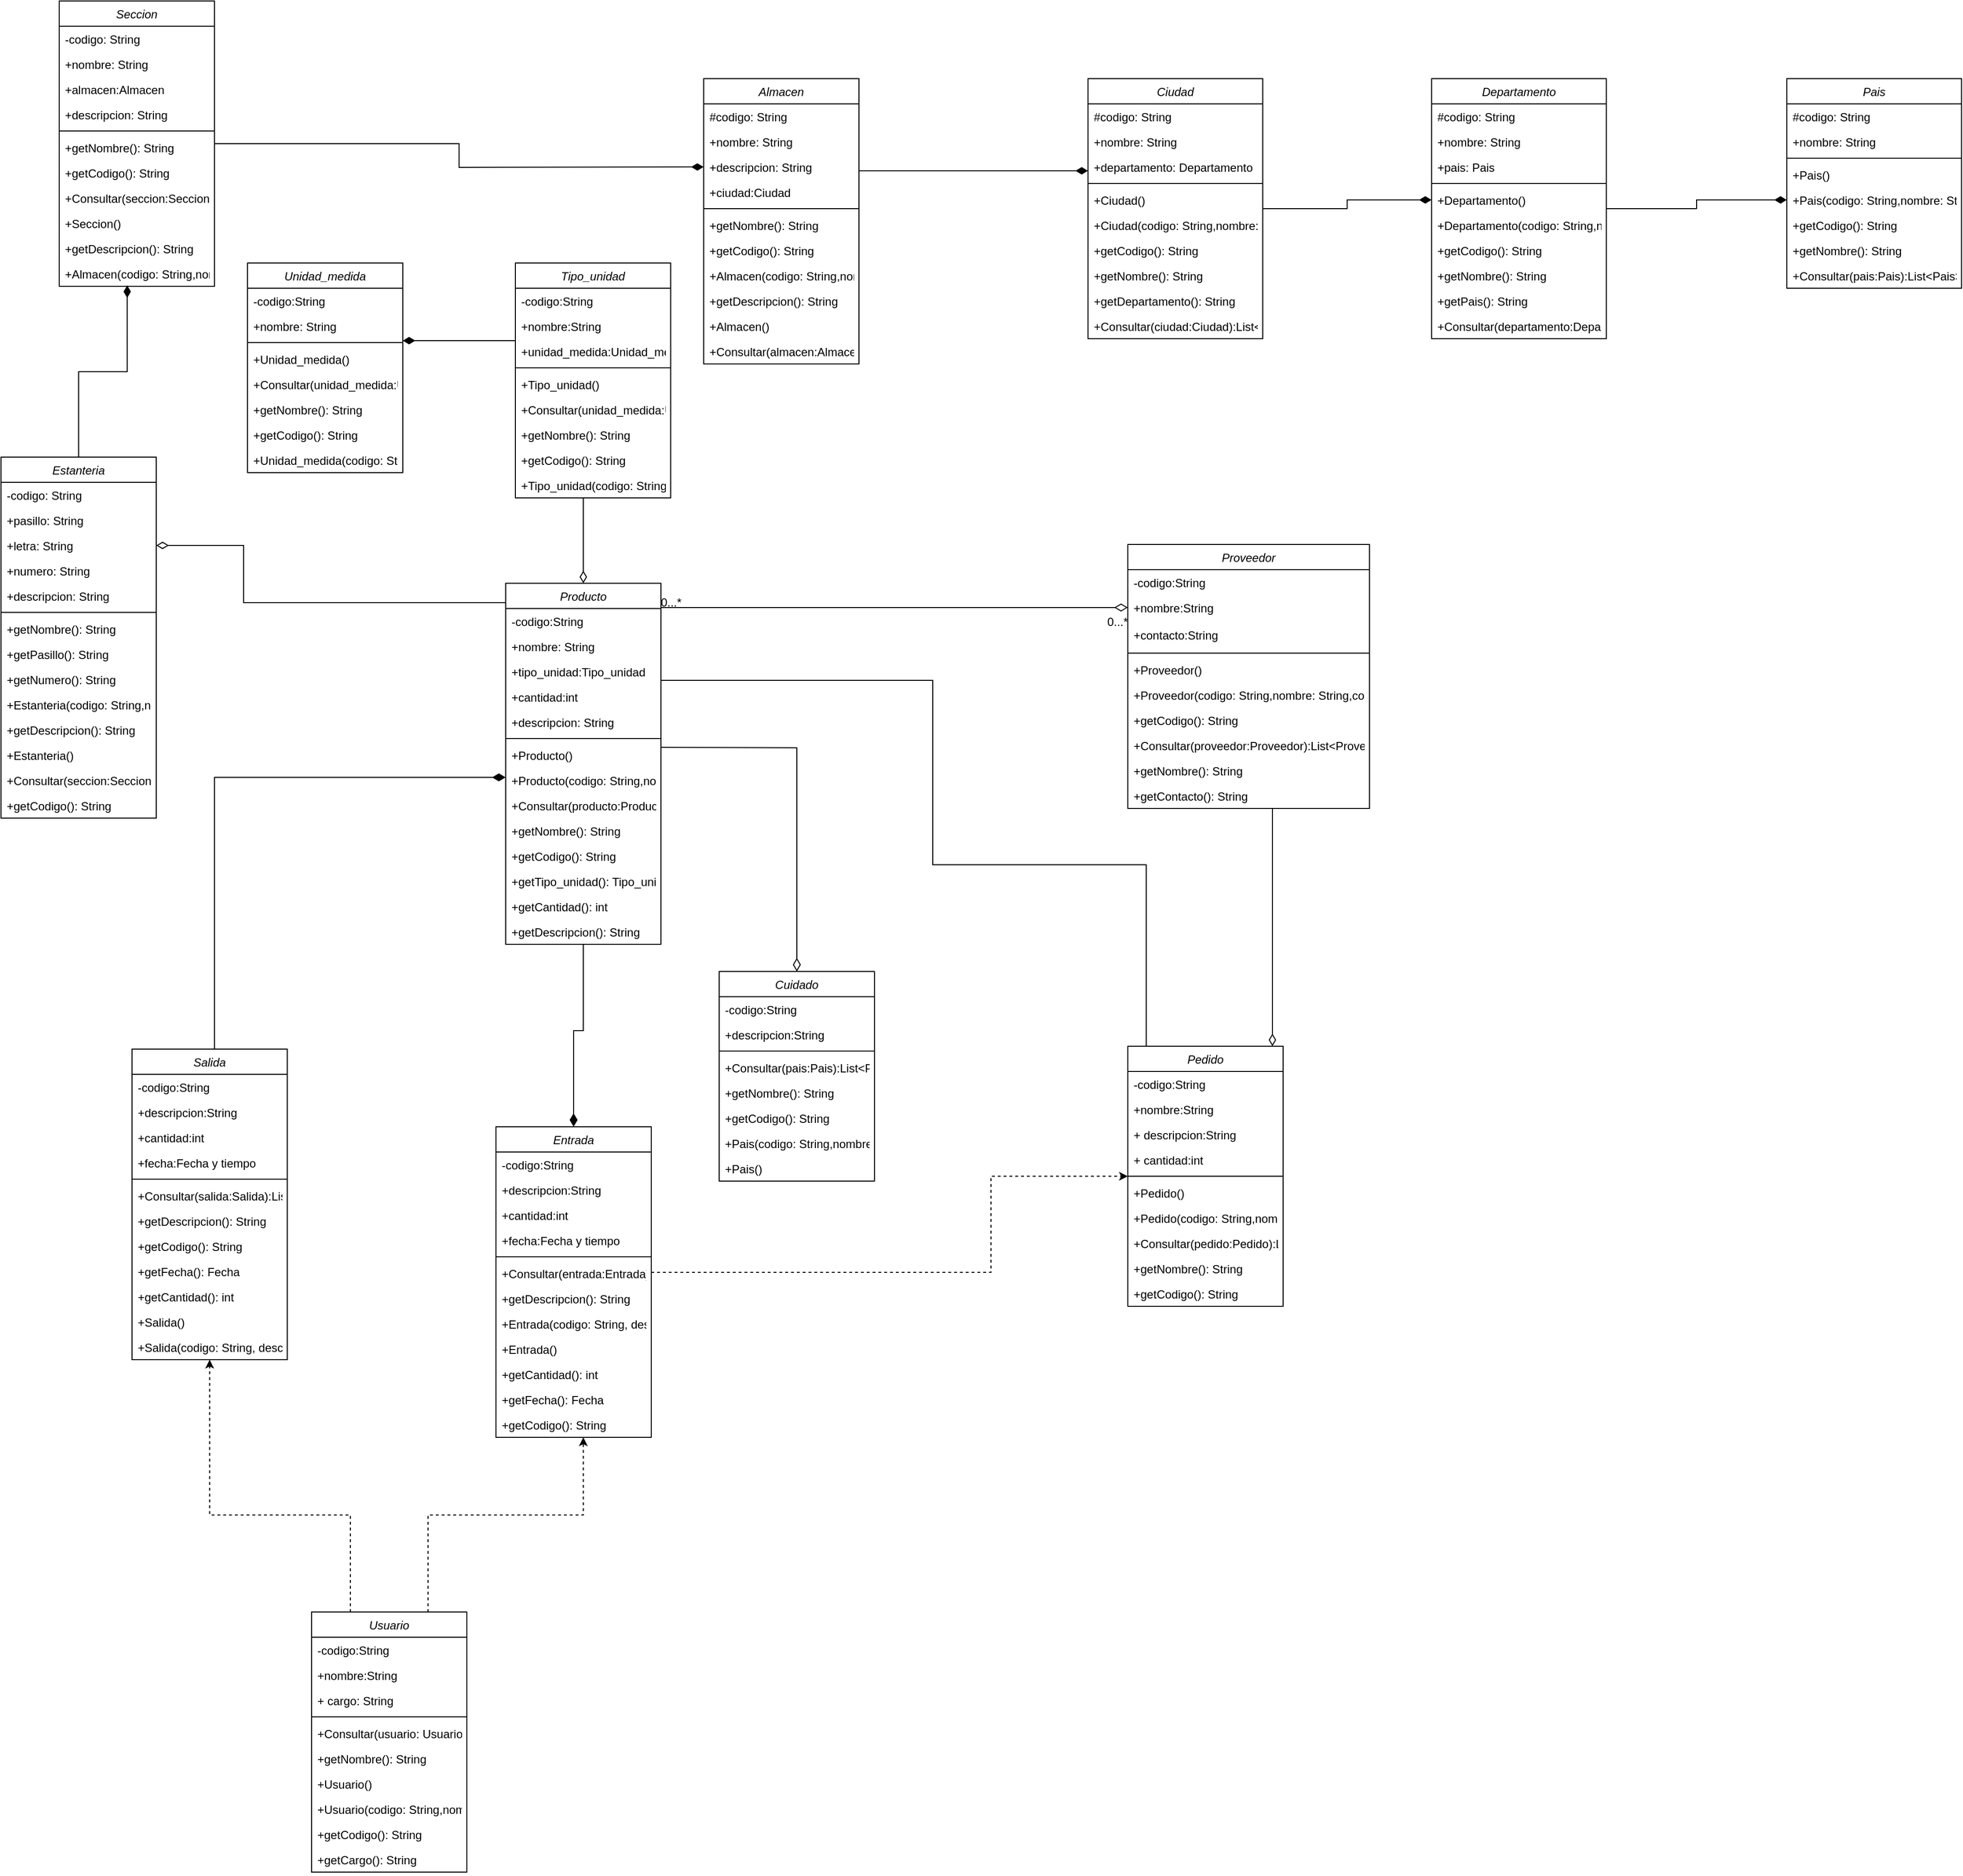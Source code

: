 <mxfile version="20.3.1" type="github">
  <diagram id="C5RBs43oDa-KdzZeNtuy" name="Page-1">
    <mxGraphModel dx="827" dy="1582" grid="1" gridSize="10" guides="1" tooltips="1" connect="1" arrows="1" fold="1" page="1" pageScale="1" pageWidth="827" pageHeight="1169" math="0" shadow="0">
      <root>
        <mxCell id="WIyWlLk6GJQsqaUBKTNV-0" />
        <mxCell id="WIyWlLk6GJQsqaUBKTNV-1" parent="WIyWlLk6GJQsqaUBKTNV-0" />
        <mxCell id="LgvfmR9-56JRPEU1bEDX-1" style="edgeStyle=orthogonalEdgeStyle;rounded=0;orthogonalLoop=1;jettySize=auto;html=1;endArrow=diamondThin;endFill=0;startSize=10;endSize=10;" parent="WIyWlLk6GJQsqaUBKTNV-1" source="zkfFHV4jXpPFQw0GAbJ--0" target="-KuMpNJdJ7WEaTeVx7aB-79" edge="1">
          <mxGeometry relative="1" as="geometry">
            <Array as="points">
              <mxPoint x="1310" y="-240" />
              <mxPoint x="1310" y="-240" />
            </Array>
          </mxGeometry>
        </mxCell>
        <mxCell id="zkfFHV4jXpPFQw0GAbJ--0" value="Proveedor" style="swimlane;fontStyle=2;align=center;verticalAlign=top;childLayout=stackLayout;horizontal=1;startSize=26;horizontalStack=0;resizeParent=1;resizeLast=0;collapsible=1;marginBottom=0;rounded=0;shadow=0;strokeWidth=1;" parent="WIyWlLk6GJQsqaUBKTNV-1" vertex="1">
          <mxGeometry x="1161" y="-560" width="249" height="272" as="geometry">
            <mxRectangle x="230" y="140" width="160" height="26" as="alternateBounds" />
          </mxGeometry>
        </mxCell>
        <mxCell id="-KuMpNJdJ7WEaTeVx7aB-61" value="-codigo:String" style="text;align=left;verticalAlign=top;spacingLeft=4;spacingRight=4;overflow=hidden;rotatable=0;points=[[0,0.5],[1,0.5]];portConstraint=eastwest;" parent="zkfFHV4jXpPFQw0GAbJ--0" vertex="1">
          <mxGeometry y="26" width="249" height="26" as="geometry" />
        </mxCell>
        <mxCell id="zkfFHV4jXpPFQw0GAbJ--1" value="+nombre:String" style="text;align=left;verticalAlign=top;spacingLeft=4;spacingRight=4;overflow=hidden;rotatable=0;points=[[0,0.5],[1,0.5]];portConstraint=eastwest;" parent="zkfFHV4jXpPFQw0GAbJ--0" vertex="1">
          <mxGeometry y="52" width="249" height="28" as="geometry" />
        </mxCell>
        <mxCell id="x1DlfcaKUxMc92nRR1oP-15" value="+contacto:String" style="text;align=left;verticalAlign=top;spacingLeft=4;spacingRight=4;overflow=hidden;rotatable=0;points=[[0,0.5],[1,0.5]];portConstraint=eastwest;" parent="zkfFHV4jXpPFQw0GAbJ--0" vertex="1">
          <mxGeometry y="80" width="249" height="28" as="geometry" />
        </mxCell>
        <mxCell id="zkfFHV4jXpPFQw0GAbJ--4" value="" style="line;html=1;strokeWidth=1;align=left;verticalAlign=middle;spacingTop=-1;spacingLeft=3;spacingRight=3;rotatable=0;labelPosition=right;points=[];portConstraint=eastwest;" parent="zkfFHV4jXpPFQw0GAbJ--0" vertex="1">
          <mxGeometry y="108" width="249" height="8" as="geometry" />
        </mxCell>
        <mxCell id="J6oOWjMm_jKWi92MyCI3-5" value="+Proveedor()" style="text;align=left;verticalAlign=top;spacingLeft=4;spacingRight=4;overflow=hidden;rotatable=0;points=[[0,0.5],[1,0.5]];portConstraint=eastwest;" parent="zkfFHV4jXpPFQw0GAbJ--0" vertex="1">
          <mxGeometry y="116" width="249" height="26" as="geometry" />
        </mxCell>
        <mxCell id="J6oOWjMm_jKWi92MyCI3-6" value="+Proveedor(codigo: String,nombre: String,contacto:string)" style="text;align=left;verticalAlign=top;spacingLeft=4;spacingRight=4;overflow=hidden;rotatable=0;points=[[0,0.5],[1,0.5]];portConstraint=eastwest;" parent="zkfFHV4jXpPFQw0GAbJ--0" vertex="1">
          <mxGeometry y="142" width="249" height="26" as="geometry" />
        </mxCell>
        <mxCell id="J6oOWjMm_jKWi92MyCI3-7" value="+getCodigo(): String" style="text;align=left;verticalAlign=top;spacingLeft=4;spacingRight=4;overflow=hidden;rotatable=0;points=[[0,0.5],[1,0.5]];portConstraint=eastwest;" parent="zkfFHV4jXpPFQw0GAbJ--0" vertex="1">
          <mxGeometry y="168" width="249" height="26" as="geometry" />
        </mxCell>
        <mxCell id="J6oOWjMm_jKWi92MyCI3-9" value="+Consultar(proveedor:Proveedor):List&lt;Proveedor&gt;" style="text;align=left;verticalAlign=top;spacingLeft=4;spacingRight=4;overflow=hidden;rotatable=0;points=[[0,0.5],[1,0.5]];portConstraint=eastwest;" parent="zkfFHV4jXpPFQw0GAbJ--0" vertex="1">
          <mxGeometry y="194" width="249" height="26" as="geometry" />
        </mxCell>
        <mxCell id="J6oOWjMm_jKWi92MyCI3-8" value="+getNombre(): String" style="text;align=left;verticalAlign=top;spacingLeft=4;spacingRight=4;overflow=hidden;rotatable=0;points=[[0,0.5],[1,0.5]];portConstraint=eastwest;" parent="zkfFHV4jXpPFQw0GAbJ--0" vertex="1">
          <mxGeometry y="220" width="249" height="26" as="geometry" />
        </mxCell>
        <mxCell id="J6oOWjMm_jKWi92MyCI3-35" value="+getContacto(): String" style="text;align=left;verticalAlign=top;spacingLeft=4;spacingRight=4;overflow=hidden;rotatable=0;points=[[0,0.5],[1,0.5]];portConstraint=eastwest;" parent="zkfFHV4jXpPFQw0GAbJ--0" vertex="1">
          <mxGeometry y="246" width="249" height="26" as="geometry" />
        </mxCell>
        <mxCell id="FrrXkEWVm4gh1E0Oda3U-0" style="edgeStyle=orthogonalEdgeStyle;rounded=0;orthogonalLoop=1;jettySize=auto;html=1;dashed=1;" parent="WIyWlLk6GJQsqaUBKTNV-1" source="-KuMpNJdJ7WEaTeVx7aB-62" target="-KuMpNJdJ7WEaTeVx7aB-73" edge="1">
          <mxGeometry relative="1" as="geometry">
            <Array as="points">
              <mxPoint x="360" y="440" />
              <mxPoint x="215" y="440" />
            </Array>
          </mxGeometry>
        </mxCell>
        <mxCell id="FrrXkEWVm4gh1E0Oda3U-1" style="edgeStyle=orthogonalEdgeStyle;rounded=0;orthogonalLoop=1;jettySize=auto;html=1;dashed=1;" parent="WIyWlLk6GJQsqaUBKTNV-1" source="-KuMpNJdJ7WEaTeVx7aB-62" target="M_nrPv68LQVrj1rYmoWH-0" edge="1">
          <mxGeometry relative="1" as="geometry">
            <Array as="points">
              <mxPoint x="440" y="440" />
              <mxPoint x="600" y="440" />
            </Array>
            <mxPoint x="610" y="230" as="targetPoint" />
          </mxGeometry>
        </mxCell>
        <mxCell id="-KuMpNJdJ7WEaTeVx7aB-62" value="Usuario" style="swimlane;fontStyle=2;align=center;verticalAlign=top;childLayout=stackLayout;horizontal=1;startSize=26;horizontalStack=0;resizeParent=1;resizeLast=0;collapsible=1;marginBottom=0;rounded=0;shadow=0;strokeWidth=1;" parent="WIyWlLk6GJQsqaUBKTNV-1" vertex="1">
          <mxGeometry x="320" y="540" width="160" height="268" as="geometry">
            <mxRectangle x="230" y="140" width="160" height="26" as="alternateBounds" />
          </mxGeometry>
        </mxCell>
        <mxCell id="-KuMpNJdJ7WEaTeVx7aB-63" value="-codigo:String" style="text;align=left;verticalAlign=top;spacingLeft=4;spacingRight=4;overflow=hidden;rotatable=0;points=[[0,0.5],[1,0.5]];portConstraint=eastwest;" parent="-KuMpNJdJ7WEaTeVx7aB-62" vertex="1">
          <mxGeometry y="26" width="160" height="26" as="geometry" />
        </mxCell>
        <mxCell id="-KuMpNJdJ7WEaTeVx7aB-64" value="+nombre:String" style="text;align=left;verticalAlign=top;spacingLeft=4;spacingRight=4;overflow=hidden;rotatable=0;points=[[0,0.5],[1,0.5]];portConstraint=eastwest;" parent="-KuMpNJdJ7WEaTeVx7aB-62" vertex="1">
          <mxGeometry y="52" width="160" height="26" as="geometry" />
        </mxCell>
        <mxCell id="doakBsPh-R9lay9GGXW2-1" value="+ cargo: String" style="text;align=left;verticalAlign=top;spacingLeft=4;spacingRight=4;overflow=hidden;rotatable=0;points=[[0,0.5],[1,0.5]];portConstraint=eastwest;" parent="-KuMpNJdJ7WEaTeVx7aB-62" vertex="1">
          <mxGeometry y="78" width="160" height="26" as="geometry" />
        </mxCell>
        <mxCell id="-KuMpNJdJ7WEaTeVx7aB-66" value="" style="line;html=1;strokeWidth=1;align=left;verticalAlign=middle;spacingTop=-1;spacingLeft=3;spacingRight=3;rotatable=0;labelPosition=right;points=[];portConstraint=eastwest;" parent="-KuMpNJdJ7WEaTeVx7aB-62" vertex="1">
          <mxGeometry y="104" width="160" height="8" as="geometry" />
        </mxCell>
        <mxCell id="J6oOWjMm_jKWi92MyCI3-25" value="+Consultar(usuario: Usuario):List&lt;Usuario&gt;" style="text;align=left;verticalAlign=top;spacingLeft=4;spacingRight=4;overflow=hidden;rotatable=0;points=[[0,0.5],[1,0.5]];portConstraint=eastwest;" parent="-KuMpNJdJ7WEaTeVx7aB-62" vertex="1">
          <mxGeometry y="112" width="160" height="26" as="geometry" />
        </mxCell>
        <mxCell id="J6oOWjMm_jKWi92MyCI3-26" value="+getNombre(): String" style="text;align=left;verticalAlign=top;spacingLeft=4;spacingRight=4;overflow=hidden;rotatable=0;points=[[0,0.5],[1,0.5]];portConstraint=eastwest;" parent="-KuMpNJdJ7WEaTeVx7aB-62" vertex="1">
          <mxGeometry y="138" width="160" height="26" as="geometry" />
        </mxCell>
        <mxCell id="J6oOWjMm_jKWi92MyCI3-29" value="+Usuario()" style="text;align=left;verticalAlign=top;spacingLeft=4;spacingRight=4;overflow=hidden;rotatable=0;points=[[0,0.5],[1,0.5]];portConstraint=eastwest;" parent="-KuMpNJdJ7WEaTeVx7aB-62" vertex="1">
          <mxGeometry y="164" width="160" height="26" as="geometry" />
        </mxCell>
        <mxCell id="J6oOWjMm_jKWi92MyCI3-28" value="+Usuario(codigo: String,nombre: String,cargo:String)" style="text;align=left;verticalAlign=top;spacingLeft=4;spacingRight=4;overflow=hidden;rotatable=0;points=[[0,0.5],[1,0.5]];portConstraint=eastwest;" parent="-KuMpNJdJ7WEaTeVx7aB-62" vertex="1">
          <mxGeometry y="190" width="160" height="26" as="geometry" />
        </mxCell>
        <mxCell id="WacKzht47f0NTMScvJsm-13" value="+getCodigo(): String" style="text;align=left;verticalAlign=top;spacingLeft=4;spacingRight=4;overflow=hidden;rotatable=0;points=[[0,0.5],[1,0.5]];portConstraint=eastwest;" parent="-KuMpNJdJ7WEaTeVx7aB-62" vertex="1">
          <mxGeometry y="216" width="160" height="26" as="geometry" />
        </mxCell>
        <mxCell id="J6oOWjMm_jKWi92MyCI3-27" value="+getCargo(): String" style="text;align=left;verticalAlign=top;spacingLeft=4;spacingRight=4;overflow=hidden;rotatable=0;points=[[0,0.5],[1,0.5]];portConstraint=eastwest;" parent="-KuMpNJdJ7WEaTeVx7aB-62" vertex="1">
          <mxGeometry y="242" width="160" height="26" as="geometry" />
        </mxCell>
        <mxCell id="FrrXkEWVm4gh1E0Oda3U-3" style="edgeStyle=orthogonalEdgeStyle;rounded=0;orthogonalLoop=1;jettySize=auto;html=1;endArrow=diamondThin;endFill=0;endSize=11;" parent="WIyWlLk6GJQsqaUBKTNV-1" source="-KuMpNJdJ7WEaTeVx7aB-67" target="zkfFHV4jXpPFQw0GAbJ--1" edge="1">
          <mxGeometry relative="1" as="geometry">
            <Array as="points">
              <mxPoint x="1080" y="-495" />
              <mxPoint x="1080" y="-495" />
            </Array>
          </mxGeometry>
        </mxCell>
        <mxCell id="FrrXkEWVm4gh1E0Oda3U-4" style="edgeStyle=orthogonalEdgeStyle;rounded=0;orthogonalLoop=1;jettySize=auto;html=1;entryX=0.5;entryY=0;entryDx=0;entryDy=0;endArrow=diamondThin;endFill=1;endSize=11;" parent="WIyWlLk6GJQsqaUBKTNV-1" source="-KuMpNJdJ7WEaTeVx7aB-67" target="M_nrPv68LQVrj1rYmoWH-0" edge="1">
          <mxGeometry relative="1" as="geometry" />
        </mxCell>
        <mxCell id="LgvfmR9-56JRPEU1bEDX-0" style="edgeStyle=orthogonalEdgeStyle;rounded=0;orthogonalLoop=1;jettySize=auto;html=1;endArrow=none;endFill=0;" parent="WIyWlLk6GJQsqaUBKTNV-1" source="-KuMpNJdJ7WEaTeVx7aB-67" target="-KuMpNJdJ7WEaTeVx7aB-79" edge="1">
          <mxGeometry relative="1" as="geometry">
            <Array as="points">
              <mxPoint x="960" y="-420" />
              <mxPoint x="960" y="-230" />
              <mxPoint x="1180" y="-230" />
            </Array>
          </mxGeometry>
        </mxCell>
        <mxCell id="KFpGfA5ClN1uyPiwpJer-17" style="edgeStyle=orthogonalEdgeStyle;rounded=0;orthogonalLoop=1;jettySize=auto;html=1;entryX=1;entryY=0.5;entryDx=0;entryDy=0;endArrow=diamondThin;endFill=0;endSize=10;" parent="WIyWlLk6GJQsqaUBKTNV-1" source="-KuMpNJdJ7WEaTeVx7aB-67" target="doakBsPh-R9lay9GGXW2-18" edge="1">
          <mxGeometry relative="1" as="geometry">
            <Array as="points">
              <mxPoint x="250" y="-500" />
              <mxPoint x="250" y="-559" />
            </Array>
          </mxGeometry>
        </mxCell>
        <mxCell id="-KuMpNJdJ7WEaTeVx7aB-67" value="Producto" style="swimlane;fontStyle=2;align=center;verticalAlign=top;childLayout=stackLayout;horizontal=1;startSize=26;horizontalStack=0;resizeParent=1;resizeLast=0;collapsible=1;marginBottom=0;rounded=0;shadow=0;strokeWidth=1;" parent="WIyWlLk6GJQsqaUBKTNV-1" vertex="1">
          <mxGeometry x="520" y="-520" width="160" height="372" as="geometry">
            <mxRectangle x="230" y="140" width="160" height="26" as="alternateBounds" />
          </mxGeometry>
        </mxCell>
        <mxCell id="-KuMpNJdJ7WEaTeVx7aB-68" value="-codigo:String" style="text;align=left;verticalAlign=top;spacingLeft=4;spacingRight=4;overflow=hidden;rotatable=0;points=[[0,0.5],[1,0.5]];portConstraint=eastwest;" parent="-KuMpNJdJ7WEaTeVx7aB-67" vertex="1">
          <mxGeometry y="26" width="160" height="26" as="geometry" />
        </mxCell>
        <mxCell id="-KuMpNJdJ7WEaTeVx7aB-69" value="+nombre: String" style="text;align=left;verticalAlign=top;spacingLeft=4;spacingRight=4;overflow=hidden;rotatable=0;points=[[0,0.5],[1,0.5]];portConstraint=eastwest;" parent="-KuMpNJdJ7WEaTeVx7aB-67" vertex="1">
          <mxGeometry y="52" width="160" height="26" as="geometry" />
        </mxCell>
        <mxCell id="LgvfmR9-56JRPEU1bEDX-3" value="+tipo_unidad:Tipo_unidad" style="text;align=left;verticalAlign=top;spacingLeft=4;spacingRight=4;overflow=hidden;rotatable=0;points=[[0,0.5],[1,0.5]];portConstraint=eastwest;" parent="-KuMpNJdJ7WEaTeVx7aB-67" vertex="1">
          <mxGeometry y="78" width="160" height="26" as="geometry" />
        </mxCell>
        <mxCell id="-KuMpNJdJ7WEaTeVx7aB-72" value="+cantidad:int" style="text;align=left;verticalAlign=top;spacingLeft=4;spacingRight=4;overflow=hidden;rotatable=0;points=[[0,0.5],[1,0.5]];portConstraint=eastwest;rounded=0;shadow=0;html=0;" parent="-KuMpNJdJ7WEaTeVx7aB-67" vertex="1">
          <mxGeometry y="104" width="160" height="26" as="geometry" />
        </mxCell>
        <mxCell id="-KuMpNJdJ7WEaTeVx7aB-70" value="+descripcion: String" style="text;align=left;verticalAlign=top;spacingLeft=4;spacingRight=4;overflow=hidden;rotatable=0;points=[[0,0.5],[1,0.5]];portConstraint=eastwest;rounded=0;shadow=0;html=0;" parent="-KuMpNJdJ7WEaTeVx7aB-67" vertex="1">
          <mxGeometry y="130" width="160" height="26" as="geometry" />
        </mxCell>
        <mxCell id="-KuMpNJdJ7WEaTeVx7aB-71" value="" style="line;html=1;strokeWidth=1;align=left;verticalAlign=middle;spacingTop=-1;spacingLeft=3;spacingRight=3;rotatable=0;labelPosition=right;points=[];portConstraint=eastwest;" parent="-KuMpNJdJ7WEaTeVx7aB-67" vertex="1">
          <mxGeometry y="156" width="160" height="8" as="geometry" />
        </mxCell>
        <mxCell id="-YIqVeCR-uVGq7TbdO61-0" value="+Producto()" style="text;align=left;verticalAlign=top;spacingLeft=4;spacingRight=4;overflow=hidden;rotatable=0;points=[[0,0.5],[1,0.5]];portConstraint=eastwest;" parent="-KuMpNJdJ7WEaTeVx7aB-67" vertex="1">
          <mxGeometry y="164" width="160" height="26" as="geometry" />
        </mxCell>
        <mxCell id="-YIqVeCR-uVGq7TbdO61-1" value="+Producto(codigo: String,nombre: String, tipo_unidad:Tipo_unidad,cantidad:int:descripcion:String)" style="text;align=left;verticalAlign=top;spacingLeft=4;spacingRight=4;overflow=hidden;rotatable=0;points=[[0,0.5],[1,0.5]];portConstraint=eastwest;" parent="-KuMpNJdJ7WEaTeVx7aB-67" vertex="1">
          <mxGeometry y="190" width="160" height="26" as="geometry" />
        </mxCell>
        <mxCell id="-YIqVeCR-uVGq7TbdO61-4" value="+Consultar(producto:Producto):List&lt;Pais&gt;" style="text;align=left;verticalAlign=top;spacingLeft=4;spacingRight=4;overflow=hidden;rotatable=0;points=[[0,0.5],[1,0.5]];portConstraint=eastwest;" parent="-KuMpNJdJ7WEaTeVx7aB-67" vertex="1">
          <mxGeometry y="216" width="160" height="26" as="geometry" />
        </mxCell>
        <mxCell id="-YIqVeCR-uVGq7TbdO61-3" value="+getNombre(): String" style="text;align=left;verticalAlign=top;spacingLeft=4;spacingRight=4;overflow=hidden;rotatable=0;points=[[0,0.5],[1,0.5]];portConstraint=eastwest;" parent="-KuMpNJdJ7WEaTeVx7aB-67" vertex="1">
          <mxGeometry y="242" width="160" height="26" as="geometry" />
        </mxCell>
        <mxCell id="-YIqVeCR-uVGq7TbdO61-2" value="+getCodigo(): String" style="text;align=left;verticalAlign=top;spacingLeft=4;spacingRight=4;overflow=hidden;rotatable=0;points=[[0,0.5],[1,0.5]];portConstraint=eastwest;" parent="-KuMpNJdJ7WEaTeVx7aB-67" vertex="1">
          <mxGeometry y="268" width="160" height="26" as="geometry" />
        </mxCell>
        <mxCell id="oXJkSNYZqJozWAS3xUVG-0" value="+getTipo_unidad(): Tipo_unidad" style="text;align=left;verticalAlign=top;spacingLeft=4;spacingRight=4;overflow=hidden;rotatable=0;points=[[0,0.5],[1,0.5]];portConstraint=eastwest;" parent="-KuMpNJdJ7WEaTeVx7aB-67" vertex="1">
          <mxGeometry y="294" width="160" height="26" as="geometry" />
        </mxCell>
        <mxCell id="oXJkSNYZqJozWAS3xUVG-1" value="+getCantidad(): int" style="text;align=left;verticalAlign=top;spacingLeft=4;spacingRight=4;overflow=hidden;rotatable=0;points=[[0,0.5],[1,0.5]];portConstraint=eastwest;" parent="-KuMpNJdJ7WEaTeVx7aB-67" vertex="1">
          <mxGeometry y="320" width="160" height="26" as="geometry" />
        </mxCell>
        <mxCell id="oXJkSNYZqJozWAS3xUVG-2" value="+getDescripcion(): String" style="text;align=left;verticalAlign=top;spacingLeft=4;spacingRight=4;overflow=hidden;rotatable=0;points=[[0,0.5],[1,0.5]];portConstraint=eastwest;" parent="-KuMpNJdJ7WEaTeVx7aB-67" vertex="1">
          <mxGeometry y="346" width="160" height="26" as="geometry" />
        </mxCell>
        <mxCell id="FrrXkEWVm4gh1E0Oda3U-6" style="edgeStyle=orthogonalEdgeStyle;rounded=0;orthogonalLoop=1;jettySize=auto;html=1;endArrow=diamondThin;endFill=1;endSize=11;" parent="WIyWlLk6GJQsqaUBKTNV-1" source="-KuMpNJdJ7WEaTeVx7aB-73" target="-KuMpNJdJ7WEaTeVx7aB-67" edge="1">
          <mxGeometry relative="1" as="geometry">
            <Array as="points">
              <mxPoint x="220" y="-320" />
            </Array>
          </mxGeometry>
        </mxCell>
        <mxCell id="-KuMpNJdJ7WEaTeVx7aB-73" value="Salida" style="swimlane;fontStyle=2;align=center;verticalAlign=top;childLayout=stackLayout;horizontal=1;startSize=26;horizontalStack=0;resizeParent=1;resizeLast=0;collapsible=1;marginBottom=0;rounded=0;shadow=0;strokeWidth=1;" parent="WIyWlLk6GJQsqaUBKTNV-1" vertex="1">
          <mxGeometry x="135" y="-40" width="160" height="320" as="geometry">
            <mxRectangle x="230" y="140" width="160" height="26" as="alternateBounds" />
          </mxGeometry>
        </mxCell>
        <mxCell id="-KuMpNJdJ7WEaTeVx7aB-74" value="-codigo:String" style="text;align=left;verticalAlign=top;spacingLeft=4;spacingRight=4;overflow=hidden;rotatable=0;points=[[0,0.5],[1,0.5]];portConstraint=eastwest;" parent="-KuMpNJdJ7WEaTeVx7aB-73" vertex="1">
          <mxGeometry y="26" width="160" height="26" as="geometry" />
        </mxCell>
        <mxCell id="-KuMpNJdJ7WEaTeVx7aB-76" value="+descripcion:String" style="text;align=left;verticalAlign=top;spacingLeft=4;spacingRight=4;overflow=hidden;rotatable=0;points=[[0,0.5],[1,0.5]];portConstraint=eastwest;rounded=0;shadow=0;html=0;" parent="-KuMpNJdJ7WEaTeVx7aB-73" vertex="1">
          <mxGeometry y="52" width="160" height="26" as="geometry" />
        </mxCell>
        <mxCell id="-KuMpNJdJ7WEaTeVx7aB-77" value="+cantidad:int" style="text;align=left;verticalAlign=top;spacingLeft=4;spacingRight=4;overflow=hidden;rotatable=0;points=[[0,0.5],[1,0.5]];portConstraint=eastwest;rounded=0;shadow=0;html=0;" parent="-KuMpNJdJ7WEaTeVx7aB-73" vertex="1">
          <mxGeometry y="78" width="160" height="26" as="geometry" />
        </mxCell>
        <mxCell id="doakBsPh-R9lay9GGXW2-0" value="+fecha:Fecha y tiempo" style="text;align=left;verticalAlign=top;spacingLeft=4;spacingRight=4;overflow=hidden;rotatable=0;points=[[0,0.5],[1,0.5]];portConstraint=eastwest;" parent="-KuMpNJdJ7WEaTeVx7aB-73" vertex="1">
          <mxGeometry y="104" width="160" height="26" as="geometry" />
        </mxCell>
        <mxCell id="-KuMpNJdJ7WEaTeVx7aB-78" value="" style="line;html=1;strokeWidth=1;align=left;verticalAlign=middle;spacingTop=-1;spacingLeft=3;spacingRight=3;rotatable=0;labelPosition=right;points=[];portConstraint=eastwest;" parent="-KuMpNJdJ7WEaTeVx7aB-73" vertex="1">
          <mxGeometry y="130" width="160" height="8" as="geometry" />
        </mxCell>
        <mxCell id="J6oOWjMm_jKWi92MyCI3-20" value="+Consultar(salida:Salida):List&lt;Salida&gt;" style="text;align=left;verticalAlign=top;spacingLeft=4;spacingRight=4;overflow=hidden;rotatable=0;points=[[0,0.5],[1,0.5]];portConstraint=eastwest;" parent="-KuMpNJdJ7WEaTeVx7aB-73" vertex="1">
          <mxGeometry y="138" width="160" height="26" as="geometry" />
        </mxCell>
        <mxCell id="J6oOWjMm_jKWi92MyCI3-21" value="+getDescripcion(): String" style="text;align=left;verticalAlign=top;spacingLeft=4;spacingRight=4;overflow=hidden;rotatable=0;points=[[0,0.5],[1,0.5]];portConstraint=eastwest;" parent="-KuMpNJdJ7WEaTeVx7aB-73" vertex="1">
          <mxGeometry y="164" width="160" height="26" as="geometry" />
        </mxCell>
        <mxCell id="J6oOWjMm_jKWi92MyCI3-22" value="+getCodigo(): String" style="text;align=left;verticalAlign=top;spacingLeft=4;spacingRight=4;overflow=hidden;rotatable=0;points=[[0,0.5],[1,0.5]];portConstraint=eastwest;" parent="-KuMpNJdJ7WEaTeVx7aB-73" vertex="1">
          <mxGeometry y="190" width="160" height="26" as="geometry" />
        </mxCell>
        <mxCell id="WacKzht47f0NTMScvJsm-1" value="+getFecha(): Fecha" style="text;align=left;verticalAlign=top;spacingLeft=4;spacingRight=4;overflow=hidden;rotatable=0;points=[[0,0.5],[1,0.5]];portConstraint=eastwest;" parent="-KuMpNJdJ7WEaTeVx7aB-73" vertex="1">
          <mxGeometry y="216" width="160" height="26" as="geometry" />
        </mxCell>
        <mxCell id="WacKzht47f0NTMScvJsm-0" value="+getCantidad(): int" style="text;align=left;verticalAlign=top;spacingLeft=4;spacingRight=4;overflow=hidden;rotatable=0;points=[[0,0.5],[1,0.5]];portConstraint=eastwest;" parent="-KuMpNJdJ7WEaTeVx7aB-73" vertex="1">
          <mxGeometry y="242" width="160" height="26" as="geometry" />
        </mxCell>
        <mxCell id="J6oOWjMm_jKWi92MyCI3-24" value="+Salida()" style="text;align=left;verticalAlign=top;spacingLeft=4;spacingRight=4;overflow=hidden;rotatable=0;points=[[0,0.5],[1,0.5]];portConstraint=eastwest;" parent="-KuMpNJdJ7WEaTeVx7aB-73" vertex="1">
          <mxGeometry y="268" width="160" height="26" as="geometry" />
        </mxCell>
        <mxCell id="J6oOWjMm_jKWi92MyCI3-23" value="+Salida(codigo: String, descripcion: String, cantidad:int, fecha:Fecha)" style="text;align=left;verticalAlign=top;spacingLeft=4;spacingRight=4;overflow=hidden;rotatable=0;points=[[0,0.5],[1,0.5]];portConstraint=eastwest;" parent="-KuMpNJdJ7WEaTeVx7aB-73" vertex="1">
          <mxGeometry y="294" width="160" height="26" as="geometry" />
        </mxCell>
        <mxCell id="-KuMpNJdJ7WEaTeVx7aB-79" value="Pedido" style="swimlane;fontStyle=2;align=center;verticalAlign=top;childLayout=stackLayout;horizontal=1;startSize=26;horizontalStack=0;resizeParent=1;resizeLast=0;collapsible=1;marginBottom=0;rounded=0;shadow=0;strokeWidth=1;" parent="WIyWlLk6GJQsqaUBKTNV-1" vertex="1">
          <mxGeometry x="1161" y="-43" width="160" height="268" as="geometry">
            <mxRectangle x="230" y="140" width="160" height="26" as="alternateBounds" />
          </mxGeometry>
        </mxCell>
        <mxCell id="-KuMpNJdJ7WEaTeVx7aB-80" value="-codigo:String" style="text;align=left;verticalAlign=top;spacingLeft=4;spacingRight=4;overflow=hidden;rotatable=0;points=[[0,0.5],[1,0.5]];portConstraint=eastwest;" parent="-KuMpNJdJ7WEaTeVx7aB-79" vertex="1">
          <mxGeometry y="26" width="160" height="26" as="geometry" />
        </mxCell>
        <mxCell id="-KuMpNJdJ7WEaTeVx7aB-81" value="+nombre:String" style="text;align=left;verticalAlign=top;spacingLeft=4;spacingRight=4;overflow=hidden;rotatable=0;points=[[0,0.5],[1,0.5]];portConstraint=eastwest;" parent="-KuMpNJdJ7WEaTeVx7aB-79" vertex="1">
          <mxGeometry y="52" width="160" height="26" as="geometry" />
        </mxCell>
        <mxCell id="-KuMpNJdJ7WEaTeVx7aB-82" value="+ descripcion:String" style="text;align=left;verticalAlign=top;spacingLeft=4;spacingRight=4;overflow=hidden;rotatable=0;points=[[0,0.5],[1,0.5]];portConstraint=eastwest;rounded=0;shadow=0;html=0;" parent="-KuMpNJdJ7WEaTeVx7aB-79" vertex="1">
          <mxGeometry y="78" width="160" height="26" as="geometry" />
        </mxCell>
        <mxCell id="-KuMpNJdJ7WEaTeVx7aB-83" value="+ cantidad:int" style="text;align=left;verticalAlign=top;spacingLeft=4;spacingRight=4;overflow=hidden;rotatable=0;points=[[0,0.5],[1,0.5]];portConstraint=eastwest;rounded=0;shadow=0;html=0;" parent="-KuMpNJdJ7WEaTeVx7aB-79" vertex="1">
          <mxGeometry y="104" width="160" height="26" as="geometry" />
        </mxCell>
        <mxCell id="-KuMpNJdJ7WEaTeVx7aB-84" value="" style="line;html=1;strokeWidth=1;align=left;verticalAlign=middle;spacingTop=-1;spacingLeft=3;spacingRight=3;rotatable=0;labelPosition=right;points=[];portConstraint=eastwest;" parent="-KuMpNJdJ7WEaTeVx7aB-79" vertex="1">
          <mxGeometry y="130" width="160" height="8" as="geometry" />
        </mxCell>
        <mxCell id="J6oOWjMm_jKWi92MyCI3-10" value="+Pedido()" style="text;align=left;verticalAlign=top;spacingLeft=4;spacingRight=4;overflow=hidden;rotatable=0;points=[[0,0.5],[1,0.5]];portConstraint=eastwest;" parent="-KuMpNJdJ7WEaTeVx7aB-79" vertex="1">
          <mxGeometry y="138" width="160" height="26" as="geometry" />
        </mxCell>
        <mxCell id="J6oOWjMm_jKWi92MyCI3-11" value="+Pedido(codigo: String,nombre: String, decripcion:String, cantidad:int)" style="text;align=left;verticalAlign=top;spacingLeft=4;spacingRight=4;overflow=hidden;rotatable=0;points=[[0,0.5],[1,0.5]];portConstraint=eastwest;" parent="-KuMpNJdJ7WEaTeVx7aB-79" vertex="1">
          <mxGeometry y="164" width="160" height="26" as="geometry" />
        </mxCell>
        <mxCell id="J6oOWjMm_jKWi92MyCI3-14" value="+Consultar(pedido:Pedido):List&lt;Pedido&gt;" style="text;align=left;verticalAlign=top;spacingLeft=4;spacingRight=4;overflow=hidden;rotatable=0;points=[[0,0.5],[1,0.5]];portConstraint=eastwest;" parent="-KuMpNJdJ7WEaTeVx7aB-79" vertex="1">
          <mxGeometry y="190" width="160" height="26" as="geometry" />
        </mxCell>
        <mxCell id="J6oOWjMm_jKWi92MyCI3-13" value="+getNombre(): String" style="text;align=left;verticalAlign=top;spacingLeft=4;spacingRight=4;overflow=hidden;rotatable=0;points=[[0,0.5],[1,0.5]];portConstraint=eastwest;" parent="-KuMpNJdJ7WEaTeVx7aB-79" vertex="1">
          <mxGeometry y="216" width="160" height="26" as="geometry" />
        </mxCell>
        <mxCell id="J6oOWjMm_jKWi92MyCI3-12" value="+getCodigo(): String" style="text;align=left;verticalAlign=top;spacingLeft=4;spacingRight=4;overflow=hidden;rotatable=0;points=[[0,0.5],[1,0.5]];portConstraint=eastwest;" parent="-KuMpNJdJ7WEaTeVx7aB-79" vertex="1">
          <mxGeometry y="242" width="160" height="26" as="geometry" />
        </mxCell>
        <mxCell id="KFpGfA5ClN1uyPiwpJer-16" style="edgeStyle=orthogonalEdgeStyle;rounded=0;orthogonalLoop=1;jettySize=auto;html=1;endArrow=diamondThin;endFill=1;endSize=10;entryX=0.438;entryY=0.962;entryDx=0;entryDy=0;entryPerimeter=0;" parent="WIyWlLk6GJQsqaUBKTNV-1" source="doakBsPh-R9lay9GGXW2-14" target="VSebWjxJgYvtycWoznJE-2" edge="1">
          <mxGeometry relative="1" as="geometry">
            <mxPoint x="110" y="-880" as="targetPoint" />
          </mxGeometry>
        </mxCell>
        <mxCell id="doakBsPh-R9lay9GGXW2-14" value="Estanteria&#xa;" style="swimlane;fontStyle=2;align=center;verticalAlign=top;childLayout=stackLayout;horizontal=1;startSize=26;horizontalStack=0;resizeParent=1;resizeLast=0;collapsible=1;marginBottom=0;rounded=0;shadow=0;strokeWidth=1;" parent="WIyWlLk6GJQsqaUBKTNV-1" vertex="1">
          <mxGeometry y="-650" width="160" height="372" as="geometry">
            <mxRectangle x="30" y="-1040" width="160" height="26" as="alternateBounds" />
          </mxGeometry>
        </mxCell>
        <mxCell id="doakBsPh-R9lay9GGXW2-15" value="-codigo: String" style="text;align=left;verticalAlign=top;spacingLeft=4;spacingRight=4;overflow=hidden;rotatable=0;points=[[0,0.5],[1,0.5]];portConstraint=eastwest;" parent="doakBsPh-R9lay9GGXW2-14" vertex="1">
          <mxGeometry y="26" width="160" height="26" as="geometry" />
        </mxCell>
        <mxCell id="doakBsPh-R9lay9GGXW2-16" value="+pasillo: String" style="text;align=left;verticalAlign=top;spacingLeft=4;spacingRight=4;overflow=hidden;rotatable=0;points=[[0,0.5],[1,0.5]];portConstraint=eastwest;" parent="doakBsPh-R9lay9GGXW2-14" vertex="1">
          <mxGeometry y="52" width="160" height="26" as="geometry" />
        </mxCell>
        <mxCell id="doakBsPh-R9lay9GGXW2-18" value="+letra: String" style="text;align=left;verticalAlign=top;spacingLeft=4;spacingRight=4;overflow=hidden;rotatable=0;points=[[0,0.5],[1,0.5]];portConstraint=eastwest;rounded=0;shadow=0;html=0;" parent="doakBsPh-R9lay9GGXW2-14" vertex="1">
          <mxGeometry y="78" width="160" height="26" as="geometry" />
        </mxCell>
        <mxCell id="LgvfmR9-56JRPEU1bEDX-13" value="+numero: String" style="text;align=left;verticalAlign=top;spacingLeft=4;spacingRight=4;overflow=hidden;rotatable=0;points=[[0,0.5],[1,0.5]];portConstraint=eastwest;rounded=0;shadow=0;html=0;" parent="doakBsPh-R9lay9GGXW2-14" vertex="1">
          <mxGeometry y="104" width="160" height="26" as="geometry" />
        </mxCell>
        <mxCell id="doakBsPh-R9lay9GGXW2-17" value="+descripcion: String" style="text;align=left;verticalAlign=top;spacingLeft=4;spacingRight=4;overflow=hidden;rotatable=0;points=[[0,0.5],[1,0.5]];portConstraint=eastwest;rounded=0;shadow=0;html=0;" parent="doakBsPh-R9lay9GGXW2-14" vertex="1">
          <mxGeometry y="130" width="160" height="26" as="geometry" />
        </mxCell>
        <mxCell id="doakBsPh-R9lay9GGXW2-19" value="" style="line;html=1;strokeWidth=1;align=left;verticalAlign=middle;spacingTop=-1;spacingLeft=3;spacingRight=3;rotatable=0;labelPosition=right;points=[];portConstraint=eastwest;" parent="doakBsPh-R9lay9GGXW2-14" vertex="1">
          <mxGeometry y="156" width="160" height="8" as="geometry" />
        </mxCell>
        <mxCell id="1x3r1Awy3uI4D6c1kBr4-1" value="+getNombre(): String" style="text;align=left;verticalAlign=top;spacingLeft=4;spacingRight=4;overflow=hidden;rotatable=0;points=[[0,0.5],[1,0.5]];portConstraint=eastwest;" parent="doakBsPh-R9lay9GGXW2-14" vertex="1">
          <mxGeometry y="164" width="160" height="26" as="geometry" />
        </mxCell>
        <mxCell id="1x3r1Awy3uI4D6c1kBr4-7" value="+getPasillo(): String" style="text;align=left;verticalAlign=top;spacingLeft=4;spacingRight=4;overflow=hidden;rotatable=0;points=[[0,0.5],[1,0.5]];portConstraint=eastwest;" parent="doakBsPh-R9lay9GGXW2-14" vertex="1">
          <mxGeometry y="190" width="160" height="26" as="geometry" />
        </mxCell>
        <mxCell id="1x3r1Awy3uI4D6c1kBr4-8" value="+getNumero(): String" style="text;align=left;verticalAlign=top;spacingLeft=4;spacingRight=4;overflow=hidden;rotatable=0;points=[[0,0.5],[1,0.5]];portConstraint=eastwest;" parent="doakBsPh-R9lay9GGXW2-14" vertex="1">
          <mxGeometry y="216" width="160" height="26" as="geometry" />
        </mxCell>
        <mxCell id="1x3r1Awy3uI4D6c1kBr4-6" value="+Estanteria(codigo: String,nombre: String, pasillo:String, letra:String, numero:String, descripcion:String, seccion: Seccion)" style="text;align=left;verticalAlign=top;spacingLeft=4;spacingRight=4;overflow=hidden;rotatable=0;points=[[0,0.5],[1,0.5]];portConstraint=eastwest;" parent="doakBsPh-R9lay9GGXW2-14" vertex="1">
          <mxGeometry y="242" width="160" height="26" as="geometry" />
        </mxCell>
        <mxCell id="1x3r1Awy3uI4D6c1kBr4-5" value="+getDescripcion(): String" style="text;align=left;verticalAlign=top;spacingLeft=4;spacingRight=4;overflow=hidden;rotatable=0;points=[[0,0.5],[1,0.5]];portConstraint=eastwest;" parent="doakBsPh-R9lay9GGXW2-14" vertex="1">
          <mxGeometry y="268" width="160" height="26" as="geometry" />
        </mxCell>
        <mxCell id="1x3r1Awy3uI4D6c1kBr4-4" value="+Estanteria()" style="text;align=left;verticalAlign=top;spacingLeft=4;spacingRight=4;overflow=hidden;rotatable=0;points=[[0,0.5],[1,0.5]];portConstraint=eastwest;" parent="doakBsPh-R9lay9GGXW2-14" vertex="1">
          <mxGeometry y="294" width="160" height="26" as="geometry" />
        </mxCell>
        <mxCell id="1x3r1Awy3uI4D6c1kBr4-3" value="+Consultar(seccion:Seccion):List&lt;Estanteria&gt;" style="text;align=left;verticalAlign=top;spacingLeft=4;spacingRight=4;overflow=hidden;rotatable=0;points=[[0,0.5],[1,0.5]];portConstraint=eastwest;" parent="doakBsPh-R9lay9GGXW2-14" vertex="1">
          <mxGeometry y="320" width="160" height="26" as="geometry" />
        </mxCell>
        <mxCell id="1x3r1Awy3uI4D6c1kBr4-2" value="+getCodigo(): String" style="text;align=left;verticalAlign=top;spacingLeft=4;spacingRight=4;overflow=hidden;rotatable=0;points=[[0,0.5],[1,0.5]];portConstraint=eastwest;" parent="doakBsPh-R9lay9GGXW2-14" vertex="1">
          <mxGeometry y="346" width="160" height="26" as="geometry" />
        </mxCell>
        <mxCell id="FrrXkEWVm4gh1E0Oda3U-2" style="edgeStyle=orthogonalEdgeStyle;rounded=0;orthogonalLoop=1;jettySize=auto;html=1;dashed=1;" parent="WIyWlLk6GJQsqaUBKTNV-1" source="M_nrPv68LQVrj1rYmoWH-0" target="-KuMpNJdJ7WEaTeVx7aB-79" edge="1">
          <mxGeometry relative="1" as="geometry">
            <Array as="points">
              <mxPoint x="1020" y="190" />
              <mxPoint x="1020" y="91" />
            </Array>
          </mxGeometry>
        </mxCell>
        <mxCell id="M_nrPv68LQVrj1rYmoWH-0" value="Entrada" style="swimlane;fontStyle=2;align=center;verticalAlign=top;childLayout=stackLayout;horizontal=1;startSize=26;horizontalStack=0;resizeParent=1;resizeLast=0;collapsible=1;marginBottom=0;rounded=0;shadow=0;strokeWidth=1;" parent="WIyWlLk6GJQsqaUBKTNV-1" vertex="1">
          <mxGeometry x="510" y="40" width="160" height="320" as="geometry">
            <mxRectangle x="230" y="140" width="160" height="26" as="alternateBounds" />
          </mxGeometry>
        </mxCell>
        <mxCell id="WacKzht47f0NTMScvJsm-9" value="-codigo:String" style="text;align=left;verticalAlign=top;spacingLeft=4;spacingRight=4;overflow=hidden;rotatable=0;points=[[0,0.5],[1,0.5]];portConstraint=eastwest;" parent="M_nrPv68LQVrj1rYmoWH-0" vertex="1">
          <mxGeometry y="26" width="160" height="26" as="geometry" />
        </mxCell>
        <mxCell id="WacKzht47f0NTMScvJsm-10" value="+descripcion:String" style="text;align=left;verticalAlign=top;spacingLeft=4;spacingRight=4;overflow=hidden;rotatable=0;points=[[0,0.5],[1,0.5]];portConstraint=eastwest;rounded=0;shadow=0;html=0;" parent="M_nrPv68LQVrj1rYmoWH-0" vertex="1">
          <mxGeometry y="52" width="160" height="26" as="geometry" />
        </mxCell>
        <mxCell id="WacKzht47f0NTMScvJsm-11" value="+cantidad:int" style="text;align=left;verticalAlign=top;spacingLeft=4;spacingRight=4;overflow=hidden;rotatable=0;points=[[0,0.5],[1,0.5]];portConstraint=eastwest;rounded=0;shadow=0;html=0;" parent="M_nrPv68LQVrj1rYmoWH-0" vertex="1">
          <mxGeometry y="78" width="160" height="26" as="geometry" />
        </mxCell>
        <mxCell id="WacKzht47f0NTMScvJsm-12" value="+fecha:Fecha y tiempo" style="text;align=left;verticalAlign=top;spacingLeft=4;spacingRight=4;overflow=hidden;rotatable=0;points=[[0,0.5],[1,0.5]];portConstraint=eastwest;" parent="M_nrPv68LQVrj1rYmoWH-0" vertex="1">
          <mxGeometry y="104" width="160" height="26" as="geometry" />
        </mxCell>
        <mxCell id="M_nrPv68LQVrj1rYmoWH-5" value="" style="line;html=1;strokeWidth=1;align=left;verticalAlign=middle;spacingTop=-1;spacingLeft=3;spacingRight=3;rotatable=0;labelPosition=right;points=[];portConstraint=eastwest;" parent="M_nrPv68LQVrj1rYmoWH-0" vertex="1">
          <mxGeometry y="130" width="160" height="8" as="geometry" />
        </mxCell>
        <mxCell id="WacKzht47f0NTMScvJsm-2" value="+Consultar(entrada:Entrada):List&lt;Entrada&gt;" style="text;align=left;verticalAlign=top;spacingLeft=4;spacingRight=4;overflow=hidden;rotatable=0;points=[[0,0.5],[1,0.5]];portConstraint=eastwest;" parent="M_nrPv68LQVrj1rYmoWH-0" vertex="1">
          <mxGeometry y="138" width="160" height="26" as="geometry" />
        </mxCell>
        <mxCell id="WacKzht47f0NTMScvJsm-3" value="+getDescripcion(): String" style="text;align=left;verticalAlign=top;spacingLeft=4;spacingRight=4;overflow=hidden;rotatable=0;points=[[0,0.5],[1,0.5]];portConstraint=eastwest;" parent="M_nrPv68LQVrj1rYmoWH-0" vertex="1">
          <mxGeometry y="164" width="160" height="26" as="geometry" />
        </mxCell>
        <mxCell id="WacKzht47f0NTMScvJsm-8" value="+Entrada(codigo: String, descripcion: String, cantidad:int, fecha:Fecha)" style="text;align=left;verticalAlign=top;spacingLeft=4;spacingRight=4;overflow=hidden;rotatable=0;points=[[0,0.5],[1,0.5]];portConstraint=eastwest;" parent="M_nrPv68LQVrj1rYmoWH-0" vertex="1">
          <mxGeometry y="190" width="160" height="26" as="geometry" />
        </mxCell>
        <mxCell id="WacKzht47f0NTMScvJsm-7" value="+Entrada()" style="text;align=left;verticalAlign=top;spacingLeft=4;spacingRight=4;overflow=hidden;rotatable=0;points=[[0,0.5],[1,0.5]];portConstraint=eastwest;" parent="M_nrPv68LQVrj1rYmoWH-0" vertex="1">
          <mxGeometry y="216" width="160" height="26" as="geometry" />
        </mxCell>
        <mxCell id="WacKzht47f0NTMScvJsm-6" value="+getCantidad(): int" style="text;align=left;verticalAlign=top;spacingLeft=4;spacingRight=4;overflow=hidden;rotatable=0;points=[[0,0.5],[1,0.5]];portConstraint=eastwest;" parent="M_nrPv68LQVrj1rYmoWH-0" vertex="1">
          <mxGeometry y="242" width="160" height="26" as="geometry" />
        </mxCell>
        <mxCell id="WacKzht47f0NTMScvJsm-5" value="+getFecha(): Fecha" style="text;align=left;verticalAlign=top;spacingLeft=4;spacingRight=4;overflow=hidden;rotatable=0;points=[[0,0.5],[1,0.5]];portConstraint=eastwest;" parent="M_nrPv68LQVrj1rYmoWH-0" vertex="1">
          <mxGeometry y="268" width="160" height="26" as="geometry" />
        </mxCell>
        <mxCell id="WacKzht47f0NTMScvJsm-4" value="+getCodigo(): String" style="text;align=left;verticalAlign=top;spacingLeft=4;spacingRight=4;overflow=hidden;rotatable=0;points=[[0,0.5],[1,0.5]];portConstraint=eastwest;" parent="M_nrPv68LQVrj1rYmoWH-0" vertex="1">
          <mxGeometry y="294" width="160" height="26" as="geometry" />
        </mxCell>
        <mxCell id="KFpGfA5ClN1uyPiwpJer-15" style="edgeStyle=orthogonalEdgeStyle;rounded=0;orthogonalLoop=1;jettySize=auto;html=1;entryX=0;entryY=0.5;entryDx=0;entryDy=0;endArrow=diamondThin;endFill=1;endSize=10;" parent="WIyWlLk6GJQsqaUBKTNV-1" source="LgvfmR9-56JRPEU1bEDX-6" edge="1">
          <mxGeometry relative="1" as="geometry">
            <mxPoint x="724" y="-949" as="targetPoint" />
          </mxGeometry>
        </mxCell>
        <mxCell id="LgvfmR9-56JRPEU1bEDX-6" value="Seccion" style="swimlane;fontStyle=2;align=center;verticalAlign=top;childLayout=stackLayout;horizontal=1;startSize=26;horizontalStack=0;resizeParent=1;resizeLast=0;collapsible=1;marginBottom=0;rounded=0;shadow=0;strokeWidth=1;" parent="WIyWlLk6GJQsqaUBKTNV-1" vertex="1">
          <mxGeometry x="60" y="-1120" width="160" height="294" as="geometry">
            <mxRectangle x="230" y="140" width="160" height="26" as="alternateBounds" />
          </mxGeometry>
        </mxCell>
        <mxCell id="LgvfmR9-56JRPEU1bEDX-7" value="-codigo: String" style="text;align=left;verticalAlign=top;spacingLeft=4;spacingRight=4;overflow=hidden;rotatable=0;points=[[0,0.5],[1,0.5]];portConstraint=eastwest;" parent="LgvfmR9-56JRPEU1bEDX-6" vertex="1">
          <mxGeometry y="26" width="160" height="26" as="geometry" />
        </mxCell>
        <mxCell id="LgvfmR9-56JRPEU1bEDX-8" value="+nombre: String" style="text;align=left;verticalAlign=top;spacingLeft=4;spacingRight=4;overflow=hidden;rotatable=0;points=[[0,0.5],[1,0.5]];portConstraint=eastwest;" parent="LgvfmR9-56JRPEU1bEDX-6" vertex="1">
          <mxGeometry y="52" width="160" height="26" as="geometry" />
        </mxCell>
        <mxCell id="1x3r1Awy3uI4D6c1kBr4-0" value="+almacen:Almacen&#xa;" style="text;align=left;verticalAlign=top;spacingLeft=4;spacingRight=4;overflow=hidden;rotatable=0;points=[[0,0.5],[1,0.5]];portConstraint=eastwest;" parent="LgvfmR9-56JRPEU1bEDX-6" vertex="1">
          <mxGeometry y="78" width="160" height="26" as="geometry" />
        </mxCell>
        <mxCell id="LgvfmR9-56JRPEU1bEDX-9" value="+descripcion: String" style="text;align=left;verticalAlign=top;spacingLeft=4;spacingRight=4;overflow=hidden;rotatable=0;points=[[0,0.5],[1,0.5]];portConstraint=eastwest;rounded=0;shadow=0;html=0;" parent="LgvfmR9-56JRPEU1bEDX-6" vertex="1">
          <mxGeometry y="104" width="160" height="26" as="geometry" />
        </mxCell>
        <mxCell id="LgvfmR9-56JRPEU1bEDX-11" value="" style="line;html=1;strokeWidth=1;align=left;verticalAlign=middle;spacingTop=-1;spacingLeft=3;spacingRight=3;rotatable=0;labelPosition=right;points=[];portConstraint=eastwest;" parent="LgvfmR9-56JRPEU1bEDX-6" vertex="1">
          <mxGeometry y="130" width="160" height="8" as="geometry" />
        </mxCell>
        <mxCell id="VSebWjxJgYvtycWoznJE-0" value="+getNombre(): String" style="text;align=left;verticalAlign=top;spacingLeft=4;spacingRight=4;overflow=hidden;rotatable=0;points=[[0,0.5],[1,0.5]];portConstraint=eastwest;" parent="LgvfmR9-56JRPEU1bEDX-6" vertex="1">
          <mxGeometry y="138" width="160" height="26" as="geometry" />
        </mxCell>
        <mxCell id="VSebWjxJgYvtycWoznJE-1" value="+getCodigo(): String" style="text;align=left;verticalAlign=top;spacingLeft=4;spacingRight=4;overflow=hidden;rotatable=0;points=[[0,0.5],[1,0.5]];portConstraint=eastwest;" parent="LgvfmR9-56JRPEU1bEDX-6" vertex="1">
          <mxGeometry y="164" width="160" height="26" as="geometry" />
        </mxCell>
        <mxCell id="VSebWjxJgYvtycWoznJE-5" value="+Consultar(seccion:Seccion):List&lt;Seccion&gt;" style="text;align=left;verticalAlign=top;spacingLeft=4;spacingRight=4;overflow=hidden;rotatable=0;points=[[0,0.5],[1,0.5]];portConstraint=eastwest;" parent="LgvfmR9-56JRPEU1bEDX-6" vertex="1">
          <mxGeometry y="190" width="160" height="26" as="geometry" />
        </mxCell>
        <mxCell id="VSebWjxJgYvtycWoznJE-4" value="+Seccion()" style="text;align=left;verticalAlign=top;spacingLeft=4;spacingRight=4;overflow=hidden;rotatable=0;points=[[0,0.5],[1,0.5]];portConstraint=eastwest;" parent="LgvfmR9-56JRPEU1bEDX-6" vertex="1">
          <mxGeometry y="216" width="160" height="26" as="geometry" />
        </mxCell>
        <mxCell id="VSebWjxJgYvtycWoznJE-3" value="+getDescripcion(): String" style="text;align=left;verticalAlign=top;spacingLeft=4;spacingRight=4;overflow=hidden;rotatable=0;points=[[0,0.5],[1,0.5]];portConstraint=eastwest;" parent="LgvfmR9-56JRPEU1bEDX-6" vertex="1">
          <mxGeometry y="242" width="160" height="26" as="geometry" />
        </mxCell>
        <mxCell id="VSebWjxJgYvtycWoznJE-2" value="+Almacen(codigo: String,nombre: String, almacen:Almacen)" style="text;align=left;verticalAlign=top;spacingLeft=4;spacingRight=4;overflow=hidden;rotatable=0;points=[[0,0.5],[1,0.5]];portConstraint=eastwest;" parent="LgvfmR9-56JRPEU1bEDX-6" vertex="1">
          <mxGeometry y="268" width="160" height="26" as="geometry" />
        </mxCell>
        <mxCell id="LgvfmR9-56JRPEU1bEDX-34" style="edgeStyle=orthogonalEdgeStyle;rounded=0;orthogonalLoop=1;jettySize=auto;html=1;endArrow=diamondThin;endFill=1;startSize=10;endSize=10;" parent="WIyWlLk6GJQsqaUBKTNV-1" source="LgvfmR9-56JRPEU1bEDX-17" target="LgvfmR9-56JRPEU1bEDX-26" edge="1">
          <mxGeometry relative="1" as="geometry">
            <Array as="points">
              <mxPoint x="1060" y="-945" />
              <mxPoint x="1060" y="-945" />
            </Array>
          </mxGeometry>
        </mxCell>
        <mxCell id="LgvfmR9-56JRPEU1bEDX-17" value="Almacen" style="swimlane;fontStyle=2;align=center;verticalAlign=top;childLayout=stackLayout;horizontal=1;startSize=26;horizontalStack=0;resizeParent=1;resizeLast=0;collapsible=1;marginBottom=0;rounded=0;shadow=0;strokeWidth=1;" parent="WIyWlLk6GJQsqaUBKTNV-1" vertex="1">
          <mxGeometry x="724" y="-1040" width="160" height="294" as="geometry">
            <mxRectangle x="230" y="140" width="160" height="26" as="alternateBounds" />
          </mxGeometry>
        </mxCell>
        <mxCell id="LgvfmR9-56JRPEU1bEDX-18" value="#codigo: String" style="text;align=left;verticalAlign=top;spacingLeft=4;spacingRight=4;overflow=hidden;rotatable=0;points=[[0,0.5],[1,0.5]];portConstraint=eastwest;" parent="LgvfmR9-56JRPEU1bEDX-17" vertex="1">
          <mxGeometry y="26" width="160" height="26" as="geometry" />
        </mxCell>
        <mxCell id="LgvfmR9-56JRPEU1bEDX-19" value="+nombre: String" style="text;align=left;verticalAlign=top;spacingLeft=4;spacingRight=4;overflow=hidden;rotatable=0;points=[[0,0.5],[1,0.5]];portConstraint=eastwest;" parent="LgvfmR9-56JRPEU1bEDX-17" vertex="1">
          <mxGeometry y="52" width="160" height="26" as="geometry" />
        </mxCell>
        <mxCell id="LgvfmR9-56JRPEU1bEDX-20" value="+descripcion: String" style="text;align=left;verticalAlign=top;spacingLeft=4;spacingRight=4;overflow=hidden;rotatable=0;points=[[0,0.5],[1,0.5]];portConstraint=eastwest;rounded=0;shadow=0;html=0;" parent="LgvfmR9-56JRPEU1bEDX-17" vertex="1">
          <mxGeometry y="78" width="160" height="26" as="geometry" />
        </mxCell>
        <mxCell id="KFpGfA5ClN1uyPiwpJer-18" value="+ciudad:Ciudad" style="text;align=left;verticalAlign=top;spacingLeft=4;spacingRight=4;overflow=hidden;rotatable=0;points=[[0,0.5],[1,0.5]];portConstraint=eastwest;" parent="LgvfmR9-56JRPEU1bEDX-17" vertex="1">
          <mxGeometry y="104" width="160" height="26" as="geometry" />
        </mxCell>
        <mxCell id="LgvfmR9-56JRPEU1bEDX-21" value="" style="line;html=1;strokeWidth=1;align=left;verticalAlign=middle;spacingTop=-1;spacingLeft=3;spacingRight=3;rotatable=0;labelPosition=right;points=[];portConstraint=eastwest;" parent="LgvfmR9-56JRPEU1bEDX-17" vertex="1">
          <mxGeometry y="130" width="160" height="8" as="geometry" />
        </mxCell>
        <mxCell id="KFpGfA5ClN1uyPiwpJer-22" value="+getNombre(): String" style="text;align=left;verticalAlign=top;spacingLeft=4;spacingRight=4;overflow=hidden;rotatable=0;points=[[0,0.5],[1,0.5]];portConstraint=eastwest;" parent="LgvfmR9-56JRPEU1bEDX-17" vertex="1">
          <mxGeometry y="138" width="160" height="26" as="geometry" />
        </mxCell>
        <mxCell id="KFpGfA5ClN1uyPiwpJer-21" value="+getCodigo(): String" style="text;align=left;verticalAlign=top;spacingLeft=4;spacingRight=4;overflow=hidden;rotatable=0;points=[[0,0.5],[1,0.5]];portConstraint=eastwest;" parent="LgvfmR9-56JRPEU1bEDX-17" vertex="1">
          <mxGeometry y="164" width="160" height="26" as="geometry" />
        </mxCell>
        <mxCell id="KFpGfA5ClN1uyPiwpJer-20" value="+Almacen(codigo: String,nombre: String, ciudad: Ciudad)" style="text;align=left;verticalAlign=top;spacingLeft=4;spacingRight=4;overflow=hidden;rotatable=0;points=[[0,0.5],[1,0.5]];portConstraint=eastwest;" parent="LgvfmR9-56JRPEU1bEDX-17" vertex="1">
          <mxGeometry y="190" width="160" height="26" as="geometry" />
        </mxCell>
        <mxCell id="KFpGfA5ClN1uyPiwpJer-29" value="+getDescripcion(): String" style="text;align=left;verticalAlign=top;spacingLeft=4;spacingRight=4;overflow=hidden;rotatable=0;points=[[0,0.5],[1,0.5]];portConstraint=eastwest;" parent="LgvfmR9-56JRPEU1bEDX-17" vertex="1">
          <mxGeometry y="216" width="160" height="26" as="geometry" />
        </mxCell>
        <mxCell id="KFpGfA5ClN1uyPiwpJer-19" value="+Almacen()" style="text;align=left;verticalAlign=top;spacingLeft=4;spacingRight=4;overflow=hidden;rotatable=0;points=[[0,0.5],[1,0.5]];portConstraint=eastwest;" parent="LgvfmR9-56JRPEU1bEDX-17" vertex="1">
          <mxGeometry y="242" width="160" height="26" as="geometry" />
        </mxCell>
        <mxCell id="KFpGfA5ClN1uyPiwpJer-28" value="+Consultar(almacen:Almacen):List&lt;Almacen&gt;" style="text;align=left;verticalAlign=top;spacingLeft=4;spacingRight=4;overflow=hidden;rotatable=0;points=[[0,0.5],[1,0.5]];portConstraint=eastwest;" parent="LgvfmR9-56JRPEU1bEDX-17" vertex="1">
          <mxGeometry y="268" width="160" height="26" as="geometry" />
        </mxCell>
        <mxCell id="KFpGfA5ClN1uyPiwpJer-13" style="edgeStyle=orthogonalEdgeStyle;rounded=0;orthogonalLoop=1;jettySize=auto;html=1;entryX=0;entryY=0.5;entryDx=0;entryDy=0;endArrow=diamondThin;endFill=1;endSize=10;" parent="WIyWlLk6GJQsqaUBKTNV-1" source="LgvfmR9-56JRPEU1bEDX-26" target="8hj5-_Y29ak0zoG11Ngq-5" edge="1">
          <mxGeometry relative="1" as="geometry" />
        </mxCell>
        <mxCell id="LgvfmR9-56JRPEU1bEDX-26" value="Ciudad" style="swimlane;fontStyle=2;align=center;verticalAlign=top;childLayout=stackLayout;horizontal=1;startSize=26;horizontalStack=0;resizeParent=1;resizeLast=0;collapsible=1;marginBottom=0;rounded=0;shadow=0;strokeWidth=1;" parent="WIyWlLk6GJQsqaUBKTNV-1" vertex="1">
          <mxGeometry x="1120" y="-1040" width="180" height="268" as="geometry">
            <mxRectangle x="230" y="140" width="160" height="26" as="alternateBounds" />
          </mxGeometry>
        </mxCell>
        <mxCell id="LgvfmR9-56JRPEU1bEDX-27" value="#codigo: String" style="text;align=left;verticalAlign=top;spacingLeft=4;spacingRight=4;overflow=hidden;rotatable=0;points=[[0,0.5],[1,0.5]];portConstraint=eastwest;" parent="LgvfmR9-56JRPEU1bEDX-26" vertex="1">
          <mxGeometry y="26" width="180" height="26" as="geometry" />
        </mxCell>
        <mxCell id="LgvfmR9-56JRPEU1bEDX-28" value="+nombre: String" style="text;align=left;verticalAlign=top;spacingLeft=4;spacingRight=4;overflow=hidden;rotatable=0;points=[[0,0.5],[1,0.5]];portConstraint=eastwest;" parent="LgvfmR9-56JRPEU1bEDX-26" vertex="1">
          <mxGeometry y="52" width="180" height="26" as="geometry" />
        </mxCell>
        <mxCell id="LgvfmR9-56JRPEU1bEDX-33" value="+departamento: Departamento" style="text;align=left;verticalAlign=top;spacingLeft=4;spacingRight=4;overflow=hidden;rotatable=0;points=[[0,0.5],[1,0.5]];portConstraint=eastwest;" parent="LgvfmR9-56JRPEU1bEDX-26" vertex="1">
          <mxGeometry y="78" width="180" height="26" as="geometry" />
        </mxCell>
        <mxCell id="LgvfmR9-56JRPEU1bEDX-30" value="" style="line;html=1;strokeWidth=1;align=left;verticalAlign=middle;spacingTop=-1;spacingLeft=3;spacingRight=3;rotatable=0;labelPosition=right;points=[];portConstraint=eastwest;" parent="LgvfmR9-56JRPEU1bEDX-26" vertex="1">
          <mxGeometry y="104" width="180" height="8" as="geometry" />
        </mxCell>
        <mxCell id="LgvfmR9-56JRPEU1bEDX-31" value="+Ciudad()" style="text;align=left;verticalAlign=top;spacingLeft=4;spacingRight=4;overflow=hidden;rotatable=0;points=[[0,0.5],[1,0.5]];portConstraint=eastwest;" parent="LgvfmR9-56JRPEU1bEDX-26" vertex="1">
          <mxGeometry y="112" width="180" height="26" as="geometry" />
        </mxCell>
        <mxCell id="LgvfmR9-56JRPEU1bEDX-32" value="+Ciudad(codigo: String,nombre: String, departamento: Departamento)" style="text;align=left;verticalAlign=top;spacingLeft=4;spacingRight=4;overflow=hidden;rotatable=0;points=[[0,0.5],[1,0.5]];portConstraint=eastwest;" parent="LgvfmR9-56JRPEU1bEDX-26" vertex="1">
          <mxGeometry y="138" width="180" height="26" as="geometry" />
        </mxCell>
        <mxCell id="8hj5-_Y29ak0zoG11Ngq-7" value="+getCodigo(): String" style="text;align=left;verticalAlign=top;spacingLeft=4;spacingRight=4;overflow=hidden;rotatable=0;points=[[0,0.5],[1,0.5]];portConstraint=eastwest;" parent="LgvfmR9-56JRPEU1bEDX-26" vertex="1">
          <mxGeometry y="164" width="180" height="26" as="geometry" />
        </mxCell>
        <mxCell id="8hj5-_Y29ak0zoG11Ngq-9" value="+getNombre(): String" style="text;align=left;verticalAlign=top;spacingLeft=4;spacingRight=4;overflow=hidden;rotatable=0;points=[[0,0.5],[1,0.5]];portConstraint=eastwest;" parent="LgvfmR9-56JRPEU1bEDX-26" vertex="1">
          <mxGeometry y="190" width="180" height="26" as="geometry" />
        </mxCell>
        <mxCell id="8hj5-_Y29ak0zoG11Ngq-10" value="+getDepartamento(): String" style="text;align=left;verticalAlign=top;spacingLeft=4;spacingRight=4;overflow=hidden;rotatable=0;points=[[0,0.5],[1,0.5]];portConstraint=eastwest;" parent="LgvfmR9-56JRPEU1bEDX-26" vertex="1">
          <mxGeometry y="216" width="180" height="26" as="geometry" />
        </mxCell>
        <mxCell id="KFpGfA5ClN1uyPiwpJer-26" value="+Consultar(ciudad:Ciudad):List&lt;Ciudad&gt;" style="text;align=left;verticalAlign=top;spacingLeft=4;spacingRight=4;overflow=hidden;rotatable=0;points=[[0,0.5],[1,0.5]];portConstraint=eastwest;" parent="LgvfmR9-56JRPEU1bEDX-26" vertex="1">
          <mxGeometry y="242" width="180" height="26" as="geometry" />
        </mxCell>
        <mxCell id="x1DlfcaKUxMc92nRR1oP-0" value="Unidad_medida" style="swimlane;fontStyle=2;align=center;verticalAlign=top;childLayout=stackLayout;horizontal=1;startSize=26;horizontalStack=0;resizeParent=1;resizeLast=0;collapsible=1;marginBottom=0;rounded=0;shadow=0;strokeWidth=1;" parent="WIyWlLk6GJQsqaUBKTNV-1" vertex="1">
          <mxGeometry x="254" y="-850" width="160" height="216" as="geometry">
            <mxRectangle x="230" y="140" width="160" height="26" as="alternateBounds" />
          </mxGeometry>
        </mxCell>
        <mxCell id="x1DlfcaKUxMc92nRR1oP-1" value="-codigo:String" style="text;align=left;verticalAlign=top;spacingLeft=4;spacingRight=4;overflow=hidden;rotatable=0;points=[[0,0.5],[1,0.5]];portConstraint=eastwest;" parent="x1DlfcaKUxMc92nRR1oP-0" vertex="1">
          <mxGeometry y="26" width="160" height="26" as="geometry" />
        </mxCell>
        <mxCell id="x1DlfcaKUxMc92nRR1oP-2" value="+nombre: String" style="text;align=left;verticalAlign=top;spacingLeft=4;spacingRight=4;overflow=hidden;rotatable=0;points=[[0,0.5],[1,0.5]];portConstraint=eastwest;rounded=0;shadow=0;html=0;" parent="x1DlfcaKUxMc92nRR1oP-0" vertex="1">
          <mxGeometry y="52" width="160" height="26" as="geometry" />
        </mxCell>
        <mxCell id="x1DlfcaKUxMc92nRR1oP-5" value="" style="line;html=1;strokeWidth=1;align=left;verticalAlign=middle;spacingTop=-1;spacingLeft=3;spacingRight=3;rotatable=0;labelPosition=right;points=[];portConstraint=eastwest;" parent="x1DlfcaKUxMc92nRR1oP-0" vertex="1">
          <mxGeometry y="78" width="160" height="8" as="geometry" />
        </mxCell>
        <mxCell id="VSebWjxJgYvtycWoznJE-7" value="+Unidad_medida()" style="text;align=left;verticalAlign=top;spacingLeft=4;spacingRight=4;overflow=hidden;rotatable=0;points=[[0,0.5],[1,0.5]];portConstraint=eastwest;" parent="x1DlfcaKUxMc92nRR1oP-0" vertex="1">
          <mxGeometry y="86" width="160" height="26" as="geometry" />
        </mxCell>
        <mxCell id="VSebWjxJgYvtycWoznJE-11" value="+Consultar(unidad_medida:Unidad_medida):List&lt;Unidad_medida&gt;" style="text;align=left;verticalAlign=top;spacingLeft=4;spacingRight=4;overflow=hidden;rotatable=0;points=[[0,0.5],[1,0.5]];portConstraint=eastwest;" parent="x1DlfcaKUxMc92nRR1oP-0" vertex="1">
          <mxGeometry y="112" width="160" height="26" as="geometry" />
        </mxCell>
        <mxCell id="VSebWjxJgYvtycWoznJE-10" value="+getNombre(): String" style="text;align=left;verticalAlign=top;spacingLeft=4;spacingRight=4;overflow=hidden;rotatable=0;points=[[0,0.5],[1,0.5]];portConstraint=eastwest;" parent="x1DlfcaKUxMc92nRR1oP-0" vertex="1">
          <mxGeometry y="138" width="160" height="26" as="geometry" />
        </mxCell>
        <mxCell id="VSebWjxJgYvtycWoznJE-9" value="+getCodigo(): String" style="text;align=left;verticalAlign=top;spacingLeft=4;spacingRight=4;overflow=hidden;rotatable=0;points=[[0,0.5],[1,0.5]];portConstraint=eastwest;" parent="x1DlfcaKUxMc92nRR1oP-0" vertex="1">
          <mxGeometry y="164" width="160" height="26" as="geometry" />
        </mxCell>
        <mxCell id="VSebWjxJgYvtycWoznJE-8" value="+Unidad_medida(codigo: String,descripcion: String,)" style="text;align=left;verticalAlign=top;spacingLeft=4;spacingRight=4;overflow=hidden;rotatable=0;points=[[0,0.5],[1,0.5]];portConstraint=eastwest;" parent="x1DlfcaKUxMc92nRR1oP-0" vertex="1">
          <mxGeometry y="190" width="160" height="26" as="geometry" />
        </mxCell>
        <mxCell id="KFpGfA5ClN1uyPiwpJer-14" style="edgeStyle=orthogonalEdgeStyle;rounded=0;orthogonalLoop=1;jettySize=auto;html=1;entryX=0;entryY=0.5;entryDx=0;entryDy=0;endArrow=diamondThin;endFill=1;endSize=10;" parent="WIyWlLk6GJQsqaUBKTNV-1" source="8hj5-_Y29ak0zoG11Ngq-0" target="KFpGfA5ClN1uyPiwpJer-9" edge="1">
          <mxGeometry relative="1" as="geometry" />
        </mxCell>
        <mxCell id="8hj5-_Y29ak0zoG11Ngq-0" value="Departamento" style="swimlane;fontStyle=2;align=center;verticalAlign=top;childLayout=stackLayout;horizontal=1;startSize=26;horizontalStack=0;resizeParent=1;resizeLast=0;collapsible=1;marginBottom=0;rounded=0;shadow=0;strokeWidth=1;" parent="WIyWlLk6GJQsqaUBKTNV-1" vertex="1">
          <mxGeometry x="1474" y="-1040" width="180" height="268" as="geometry">
            <mxRectangle x="230" y="140" width="160" height="26" as="alternateBounds" />
          </mxGeometry>
        </mxCell>
        <mxCell id="8hj5-_Y29ak0zoG11Ngq-1" value="#codigo: String" style="text;align=left;verticalAlign=top;spacingLeft=4;spacingRight=4;overflow=hidden;rotatable=0;points=[[0,0.5],[1,0.5]];portConstraint=eastwest;" parent="8hj5-_Y29ak0zoG11Ngq-0" vertex="1">
          <mxGeometry y="26" width="180" height="26" as="geometry" />
        </mxCell>
        <mxCell id="8hj5-_Y29ak0zoG11Ngq-2" value="+nombre: String" style="text;align=left;verticalAlign=top;spacingLeft=4;spacingRight=4;overflow=hidden;rotatable=0;points=[[0,0.5],[1,0.5]];portConstraint=eastwest;" parent="8hj5-_Y29ak0zoG11Ngq-0" vertex="1">
          <mxGeometry y="52" width="180" height="26" as="geometry" />
        </mxCell>
        <mxCell id="8hj5-_Y29ak0zoG11Ngq-3" value="+pais: Pais" style="text;align=left;verticalAlign=top;spacingLeft=4;spacingRight=4;overflow=hidden;rotatable=0;points=[[0,0.5],[1,0.5]];portConstraint=eastwest;" parent="8hj5-_Y29ak0zoG11Ngq-0" vertex="1">
          <mxGeometry y="78" width="180" height="26" as="geometry" />
        </mxCell>
        <mxCell id="8hj5-_Y29ak0zoG11Ngq-4" value="" style="line;html=1;strokeWidth=1;align=left;verticalAlign=middle;spacingTop=-1;spacingLeft=3;spacingRight=3;rotatable=0;labelPosition=right;points=[];portConstraint=eastwest;" parent="8hj5-_Y29ak0zoG11Ngq-0" vertex="1">
          <mxGeometry y="104" width="180" height="8" as="geometry" />
        </mxCell>
        <mxCell id="8hj5-_Y29ak0zoG11Ngq-5" value="+Departamento()" style="text;align=left;verticalAlign=top;spacingLeft=4;spacingRight=4;overflow=hidden;rotatable=0;points=[[0,0.5],[1,0.5]];portConstraint=eastwest;" parent="8hj5-_Y29ak0zoG11Ngq-0" vertex="1">
          <mxGeometry y="112" width="180" height="26" as="geometry" />
        </mxCell>
        <mxCell id="8hj5-_Y29ak0zoG11Ngq-6" value="+Departamento(codigo: String,nombre: String, pais: Pais)" style="text;align=left;verticalAlign=top;spacingLeft=4;spacingRight=4;overflow=hidden;rotatable=0;points=[[0,0.5],[1,0.5]];portConstraint=eastwest;" parent="8hj5-_Y29ak0zoG11Ngq-0" vertex="1">
          <mxGeometry y="138" width="180" height="26" as="geometry" />
        </mxCell>
        <mxCell id="KFpGfA5ClN1uyPiwpJer-0" value="+getCodigo(): String" style="text;align=left;verticalAlign=top;spacingLeft=4;spacingRight=4;overflow=hidden;rotatable=0;points=[[0,0.5],[1,0.5]];portConstraint=eastwest;" parent="8hj5-_Y29ak0zoG11Ngq-0" vertex="1">
          <mxGeometry y="164" width="180" height="26" as="geometry" />
        </mxCell>
        <mxCell id="KFpGfA5ClN1uyPiwpJer-1" value="+getNombre(): String" style="text;align=left;verticalAlign=top;spacingLeft=4;spacingRight=4;overflow=hidden;rotatable=0;points=[[0,0.5],[1,0.5]];portConstraint=eastwest;" parent="8hj5-_Y29ak0zoG11Ngq-0" vertex="1">
          <mxGeometry y="190" width="180" height="26" as="geometry" />
        </mxCell>
        <mxCell id="KFpGfA5ClN1uyPiwpJer-2" value="+getPais(): String" style="text;align=left;verticalAlign=top;spacingLeft=4;spacingRight=4;overflow=hidden;rotatable=0;points=[[0,0.5],[1,0.5]];portConstraint=eastwest;" parent="8hj5-_Y29ak0zoG11Ngq-0" vertex="1">
          <mxGeometry y="216" width="180" height="26" as="geometry" />
        </mxCell>
        <mxCell id="KFpGfA5ClN1uyPiwpJer-25" value="+Consultar(departamento:Departamento):List&lt;Departamento&gt;" style="text;align=left;verticalAlign=top;spacingLeft=4;spacingRight=4;overflow=hidden;rotatable=0;points=[[0,0.5],[1,0.5]];portConstraint=eastwest;" parent="8hj5-_Y29ak0zoG11Ngq-0" vertex="1">
          <mxGeometry y="242" width="180" height="26" as="geometry" />
        </mxCell>
        <mxCell id="x1DlfcaKUxMc92nRR1oP-8" value="Cuidado" style="swimlane;fontStyle=2;align=center;verticalAlign=top;childLayout=stackLayout;horizontal=1;startSize=26;horizontalStack=0;resizeParent=1;resizeLast=0;collapsible=1;marginBottom=0;rounded=0;shadow=0;strokeWidth=1;" parent="WIyWlLk6GJQsqaUBKTNV-1" vertex="1">
          <mxGeometry x="740" y="-120" width="160" height="216" as="geometry">
            <mxRectangle x="230" y="140" width="160" height="26" as="alternateBounds" />
          </mxGeometry>
        </mxCell>
        <mxCell id="x1DlfcaKUxMc92nRR1oP-9" value="-codigo:String" style="text;align=left;verticalAlign=top;spacingLeft=4;spacingRight=4;overflow=hidden;rotatable=0;points=[[0,0.5],[1,0.5]];portConstraint=eastwest;" parent="x1DlfcaKUxMc92nRR1oP-8" vertex="1">
          <mxGeometry y="26" width="160" height="26" as="geometry" />
        </mxCell>
        <mxCell id="x1DlfcaKUxMc92nRR1oP-10" value="+descripcion:String" style="text;align=left;verticalAlign=top;spacingLeft=4;spacingRight=4;overflow=hidden;rotatable=0;points=[[0,0.5],[1,0.5]];portConstraint=eastwest;rounded=0;shadow=0;html=0;" parent="x1DlfcaKUxMc92nRR1oP-8" vertex="1">
          <mxGeometry y="52" width="160" height="26" as="geometry" />
        </mxCell>
        <mxCell id="x1DlfcaKUxMc92nRR1oP-12" value="" style="line;html=1;strokeWidth=1;align=left;verticalAlign=middle;spacingTop=-1;spacingLeft=3;spacingRight=3;rotatable=0;labelPosition=right;points=[];portConstraint=eastwest;" parent="x1DlfcaKUxMc92nRR1oP-8" vertex="1">
          <mxGeometry y="78" width="160" height="8" as="geometry" />
        </mxCell>
        <mxCell id="J6oOWjMm_jKWi92MyCI3-4" value="+Consultar(pais:Pais):List&lt;Pais&gt;" style="text;align=left;verticalAlign=top;spacingLeft=4;spacingRight=4;overflow=hidden;rotatable=0;points=[[0,0.5],[1,0.5]];portConstraint=eastwest;" parent="x1DlfcaKUxMc92nRR1oP-8" vertex="1">
          <mxGeometry y="86" width="160" height="26" as="geometry" />
        </mxCell>
        <mxCell id="J6oOWjMm_jKWi92MyCI3-3" value="+getNombre(): String" style="text;align=left;verticalAlign=top;spacingLeft=4;spacingRight=4;overflow=hidden;rotatable=0;points=[[0,0.5],[1,0.5]];portConstraint=eastwest;" parent="x1DlfcaKUxMc92nRR1oP-8" vertex="1">
          <mxGeometry y="112" width="160" height="26" as="geometry" />
        </mxCell>
        <mxCell id="J6oOWjMm_jKWi92MyCI3-2" value="+getCodigo(): String" style="text;align=left;verticalAlign=top;spacingLeft=4;spacingRight=4;overflow=hidden;rotatable=0;points=[[0,0.5],[1,0.5]];portConstraint=eastwest;" parent="x1DlfcaKUxMc92nRR1oP-8" vertex="1">
          <mxGeometry y="138" width="160" height="26" as="geometry" />
        </mxCell>
        <mxCell id="J6oOWjMm_jKWi92MyCI3-1" value="+Pais(codigo: String,nombre: String,)" style="text;align=left;verticalAlign=top;spacingLeft=4;spacingRight=4;overflow=hidden;rotatable=0;points=[[0,0.5],[1,0.5]];portConstraint=eastwest;" parent="x1DlfcaKUxMc92nRR1oP-8" vertex="1">
          <mxGeometry y="164" width="160" height="26" as="geometry" />
        </mxCell>
        <mxCell id="J6oOWjMm_jKWi92MyCI3-0" value="+Pais()" style="text;align=left;verticalAlign=top;spacingLeft=4;spacingRight=4;overflow=hidden;rotatable=0;points=[[0,0.5],[1,0.5]];portConstraint=eastwest;" parent="x1DlfcaKUxMc92nRR1oP-8" vertex="1">
          <mxGeometry y="190" width="160" height="26" as="geometry" />
        </mxCell>
        <mxCell id="x1DlfcaKUxMc92nRR1oP-14" style="edgeStyle=orthogonalEdgeStyle;rounded=0;orthogonalLoop=1;jettySize=auto;html=1;entryX=0.5;entryY=0;entryDx=0;entryDy=0;endArrow=diamondThin;endFill=0;endSize=11;exitX=1;exitY=0.5;exitDx=0;exitDy=0;" parent="WIyWlLk6GJQsqaUBKTNV-1" target="x1DlfcaKUxMc92nRR1oP-8" edge="1">
          <mxGeometry relative="1" as="geometry">
            <mxPoint x="680" y="-351" as="sourcePoint" />
            <mxPoint x="730" y="-269" as="targetPoint" />
          </mxGeometry>
        </mxCell>
        <mxCell id="KFpGfA5ClN1uyPiwpJer-3" value="Pais" style="swimlane;fontStyle=2;align=center;verticalAlign=top;childLayout=stackLayout;horizontal=1;startSize=26;horizontalStack=0;resizeParent=1;resizeLast=0;collapsible=1;marginBottom=0;rounded=0;shadow=0;strokeWidth=1;" parent="WIyWlLk6GJQsqaUBKTNV-1" vertex="1">
          <mxGeometry x="1840" y="-1040" width="180" height="216" as="geometry">
            <mxRectangle x="230" y="140" width="160" height="26" as="alternateBounds" />
          </mxGeometry>
        </mxCell>
        <mxCell id="KFpGfA5ClN1uyPiwpJer-4" value="#codigo: String" style="text;align=left;verticalAlign=top;spacingLeft=4;spacingRight=4;overflow=hidden;rotatable=0;points=[[0,0.5],[1,0.5]];portConstraint=eastwest;" parent="KFpGfA5ClN1uyPiwpJer-3" vertex="1">
          <mxGeometry y="26" width="180" height="26" as="geometry" />
        </mxCell>
        <mxCell id="KFpGfA5ClN1uyPiwpJer-5" value="+nombre: String" style="text;align=left;verticalAlign=top;spacingLeft=4;spacingRight=4;overflow=hidden;rotatable=0;points=[[0,0.5],[1,0.5]];portConstraint=eastwest;" parent="KFpGfA5ClN1uyPiwpJer-3" vertex="1">
          <mxGeometry y="52" width="180" height="26" as="geometry" />
        </mxCell>
        <mxCell id="KFpGfA5ClN1uyPiwpJer-7" value="" style="line;html=1;strokeWidth=1;align=left;verticalAlign=middle;spacingTop=-1;spacingLeft=3;spacingRight=3;rotatable=0;labelPosition=right;points=[];portConstraint=eastwest;" parent="KFpGfA5ClN1uyPiwpJer-3" vertex="1">
          <mxGeometry y="78" width="180" height="8" as="geometry" />
        </mxCell>
        <mxCell id="KFpGfA5ClN1uyPiwpJer-8" value="+Pais()" style="text;align=left;verticalAlign=top;spacingLeft=4;spacingRight=4;overflow=hidden;rotatable=0;points=[[0,0.5],[1,0.5]];portConstraint=eastwest;" parent="KFpGfA5ClN1uyPiwpJer-3" vertex="1">
          <mxGeometry y="86" width="180" height="26" as="geometry" />
        </mxCell>
        <mxCell id="KFpGfA5ClN1uyPiwpJer-9" value="+Pais(codigo: String,nombre: String,)" style="text;align=left;verticalAlign=top;spacingLeft=4;spacingRight=4;overflow=hidden;rotatable=0;points=[[0,0.5],[1,0.5]];portConstraint=eastwest;" parent="KFpGfA5ClN1uyPiwpJer-3" vertex="1">
          <mxGeometry y="112" width="180" height="26" as="geometry" />
        </mxCell>
        <mxCell id="KFpGfA5ClN1uyPiwpJer-10" value="+getCodigo(): String" style="text;align=left;verticalAlign=top;spacingLeft=4;spacingRight=4;overflow=hidden;rotatable=0;points=[[0,0.5],[1,0.5]];portConstraint=eastwest;" parent="KFpGfA5ClN1uyPiwpJer-3" vertex="1">
          <mxGeometry y="138" width="180" height="26" as="geometry" />
        </mxCell>
        <mxCell id="KFpGfA5ClN1uyPiwpJer-11" value="+getNombre(): String" style="text;align=left;verticalAlign=top;spacingLeft=4;spacingRight=4;overflow=hidden;rotatable=0;points=[[0,0.5],[1,0.5]];portConstraint=eastwest;" parent="KFpGfA5ClN1uyPiwpJer-3" vertex="1">
          <mxGeometry y="164" width="180" height="26" as="geometry" />
        </mxCell>
        <mxCell id="KFpGfA5ClN1uyPiwpJer-24" value="+Consultar(pais:Pais):List&lt;Pais&gt;" style="text;align=left;verticalAlign=top;spacingLeft=4;spacingRight=4;overflow=hidden;rotatable=0;points=[[0,0.5],[1,0.5]];portConstraint=eastwest;" parent="KFpGfA5ClN1uyPiwpJer-3" vertex="1">
          <mxGeometry y="190" width="180" height="26" as="geometry" />
        </mxCell>
        <mxCell id="izFCrPP0Sq7ZzaA2DW41-0" style="edgeStyle=orthogonalEdgeStyle;rounded=0;orthogonalLoop=1;jettySize=auto;html=1;endArrow=diamondThin;endFill=0;endSize=10;" parent="WIyWlLk6GJQsqaUBKTNV-1" source="1x3r1Awy3uI4D6c1kBr4-10" target="-KuMpNJdJ7WEaTeVx7aB-67" edge="1">
          <mxGeometry relative="1" as="geometry">
            <Array as="points">
              <mxPoint x="600" y="-580" />
              <mxPoint x="600" y="-580" />
            </Array>
          </mxGeometry>
        </mxCell>
        <mxCell id="7HcZPg7oSI0HBCfDFwvC-0" style="edgeStyle=orthogonalEdgeStyle;rounded=0;orthogonalLoop=1;jettySize=auto;html=1;endArrow=diamondThin;endFill=1;endSize=10;" parent="WIyWlLk6GJQsqaUBKTNV-1" source="1x3r1Awy3uI4D6c1kBr4-10" target="x1DlfcaKUxMc92nRR1oP-0" edge="1">
          <mxGeometry relative="1" as="geometry">
            <Array as="points">
              <mxPoint x="510" y="-770" />
              <mxPoint x="510" y="-770" />
            </Array>
          </mxGeometry>
        </mxCell>
        <mxCell id="1x3r1Awy3uI4D6c1kBr4-10" value="Tipo_unidad" style="swimlane;fontStyle=2;align=center;verticalAlign=top;childLayout=stackLayout;horizontal=1;startSize=26;horizontalStack=0;resizeParent=1;resizeLast=0;collapsible=1;marginBottom=0;rounded=0;shadow=0;strokeWidth=1;" parent="WIyWlLk6GJQsqaUBKTNV-1" vertex="1">
          <mxGeometry x="530" y="-850" width="160" height="242" as="geometry">
            <mxRectangle x="230" y="140" width="160" height="26" as="alternateBounds" />
          </mxGeometry>
        </mxCell>
        <mxCell id="1x3r1Awy3uI4D6c1kBr4-11" value="-codigo:String" style="text;align=left;verticalAlign=top;spacingLeft=4;spacingRight=4;overflow=hidden;rotatable=0;points=[[0,0.5],[1,0.5]];portConstraint=eastwest;" parent="1x3r1Awy3uI4D6c1kBr4-10" vertex="1">
          <mxGeometry y="26" width="160" height="26" as="geometry" />
        </mxCell>
        <mxCell id="1x3r1Awy3uI4D6c1kBr4-19" value="+nombre:String" style="text;align=left;verticalAlign=top;spacingLeft=4;spacingRight=4;overflow=hidden;rotatable=0;points=[[0,0.5],[1,0.5]];portConstraint=eastwest;rounded=0;shadow=0;html=0;" parent="1x3r1Awy3uI4D6c1kBr4-10" vertex="1">
          <mxGeometry y="52" width="160" height="26" as="geometry" />
        </mxCell>
        <mxCell id="1x3r1Awy3uI4D6c1kBr4-12" value="+unidad_medida:Unidad_medida" style="text;align=left;verticalAlign=top;spacingLeft=4;spacingRight=4;overflow=hidden;rotatable=0;points=[[0,0.5],[1,0.5]];portConstraint=eastwest;rounded=0;shadow=0;html=0;" parent="1x3r1Awy3uI4D6c1kBr4-10" vertex="1">
          <mxGeometry y="78" width="160" height="26" as="geometry" />
        </mxCell>
        <mxCell id="1x3r1Awy3uI4D6c1kBr4-13" value="" style="line;html=1;strokeWidth=1;align=left;verticalAlign=middle;spacingTop=-1;spacingLeft=3;spacingRight=3;rotatable=0;labelPosition=right;points=[];portConstraint=eastwest;" parent="1x3r1Awy3uI4D6c1kBr4-10" vertex="1">
          <mxGeometry y="104" width="160" height="8" as="geometry" />
        </mxCell>
        <mxCell id="1x3r1Awy3uI4D6c1kBr4-14" value="+Tipo_unidad()" style="text;align=left;verticalAlign=top;spacingLeft=4;spacingRight=4;overflow=hidden;rotatable=0;points=[[0,0.5],[1,0.5]];portConstraint=eastwest;" parent="1x3r1Awy3uI4D6c1kBr4-10" vertex="1">
          <mxGeometry y="112" width="160" height="26" as="geometry" />
        </mxCell>
        <mxCell id="1x3r1Awy3uI4D6c1kBr4-15" value="+Consultar(unidad_medida:Unidad_medida):List&lt;Unidad_medida&gt;" style="text;align=left;verticalAlign=top;spacingLeft=4;spacingRight=4;overflow=hidden;rotatable=0;points=[[0,0.5],[1,0.5]];portConstraint=eastwest;" parent="1x3r1Awy3uI4D6c1kBr4-10" vertex="1">
          <mxGeometry y="138" width="160" height="26" as="geometry" />
        </mxCell>
        <mxCell id="1x3r1Awy3uI4D6c1kBr4-16" value="+getNombre(): String" style="text;align=left;verticalAlign=top;spacingLeft=4;spacingRight=4;overflow=hidden;rotatable=0;points=[[0,0.5],[1,0.5]];portConstraint=eastwest;" parent="1x3r1Awy3uI4D6c1kBr4-10" vertex="1">
          <mxGeometry y="164" width="160" height="26" as="geometry" />
        </mxCell>
        <mxCell id="1x3r1Awy3uI4D6c1kBr4-17" value="+getCodigo(): String" style="text;align=left;verticalAlign=top;spacingLeft=4;spacingRight=4;overflow=hidden;rotatable=0;points=[[0,0.5],[1,0.5]];portConstraint=eastwest;" parent="1x3r1Awy3uI4D6c1kBr4-10" vertex="1">
          <mxGeometry y="190" width="160" height="26" as="geometry" />
        </mxCell>
        <mxCell id="1x3r1Awy3uI4D6c1kBr4-18" value="+Tipo_unidad(codigo: String,nombre: String, Unidad_medida)" style="text;align=left;verticalAlign=top;spacingLeft=4;spacingRight=4;overflow=hidden;rotatable=0;points=[[0,0.5],[1,0.5]];portConstraint=eastwest;" parent="1x3r1Awy3uI4D6c1kBr4-10" vertex="1">
          <mxGeometry y="216" width="160" height="26" as="geometry" />
        </mxCell>
        <mxCell id="PsUTYZONY4DgJRe_8z8S-0" value="0...*" style="text;html=1;align=center;verticalAlign=middle;resizable=0;points=[];autosize=1;strokeColor=none;fillColor=none;" vertex="1" parent="WIyWlLk6GJQsqaUBKTNV-1">
          <mxGeometry x="670" y="-515" width="40" height="30" as="geometry" />
        </mxCell>
        <mxCell id="PsUTYZONY4DgJRe_8z8S-1" value="0...*" style="text;html=1;align=center;verticalAlign=middle;resizable=0;points=[];autosize=1;strokeColor=none;fillColor=none;" vertex="1" parent="WIyWlLk6GJQsqaUBKTNV-1">
          <mxGeometry x="1130" y="-495" width="40" height="30" as="geometry" />
        </mxCell>
      </root>
    </mxGraphModel>
  </diagram>
</mxfile>
